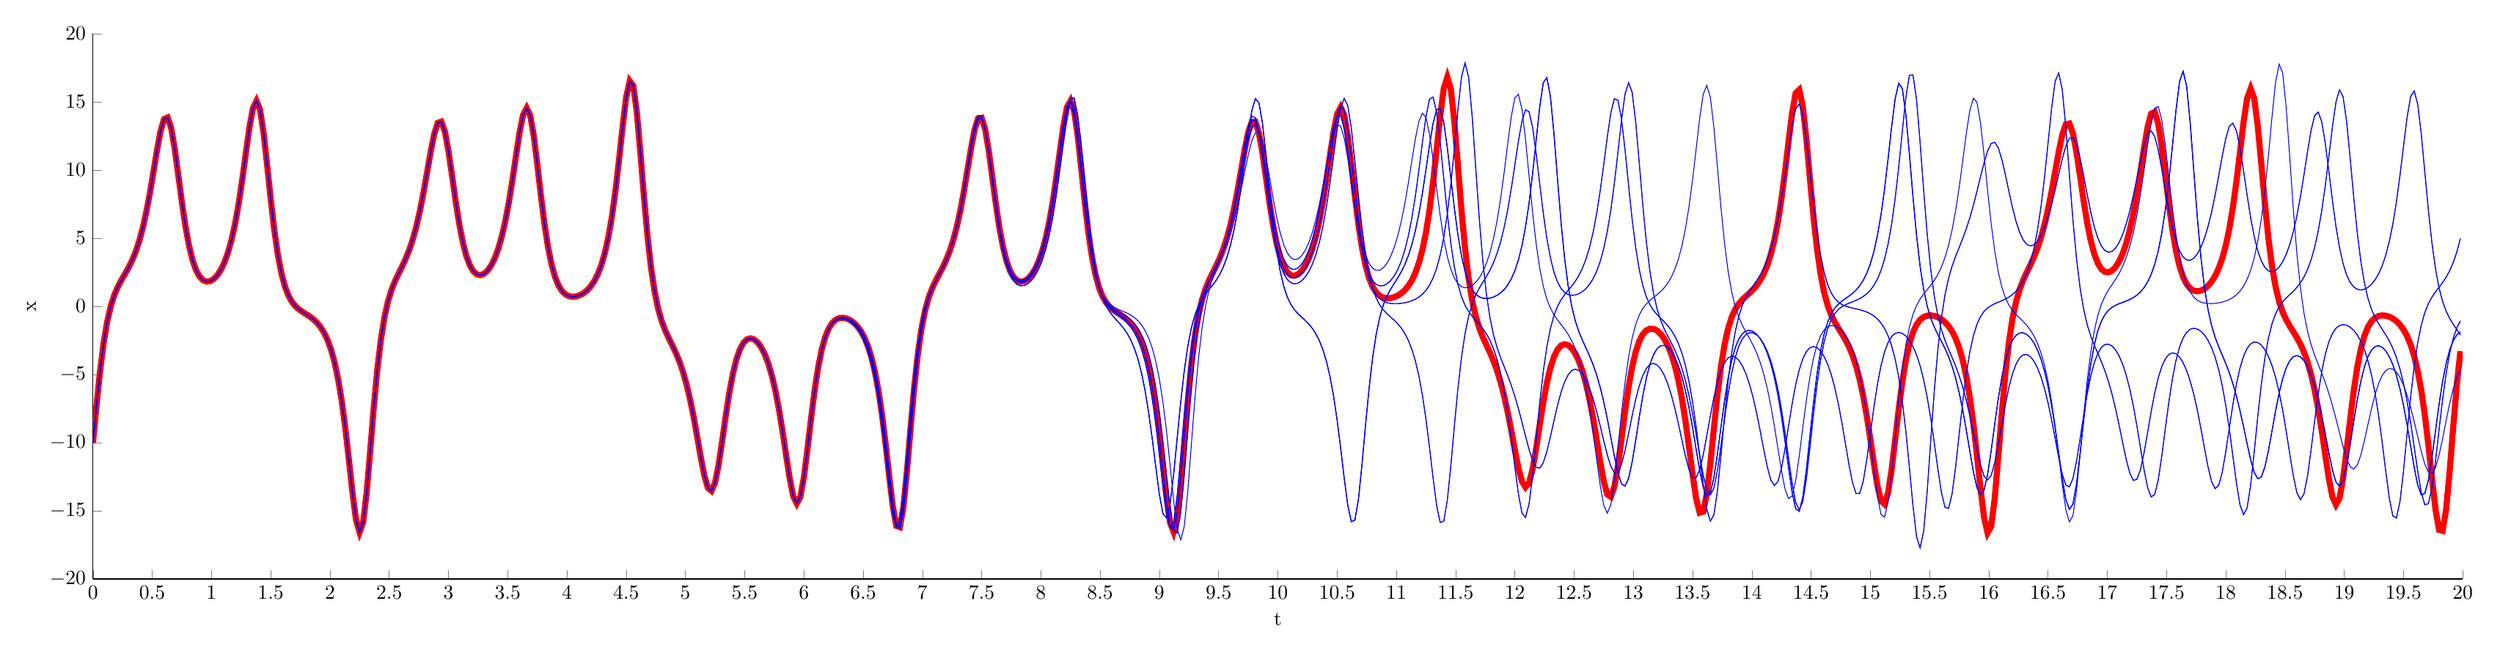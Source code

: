 % This file was created by matlab2tikz.
%
%The latest updates can be retrieved from
%  http://www.mathworks.com/matlabcentral/fileexchange/22022-matlab2tikz-matlab2tikz
%where you can also make suggestions and rate matlab2tikz.
%
\begin{tikzpicture}

\begin{axis}[%
width=16.157in,
height=3.721in,
at={(2.71in,0.502in)},
scale only axis,
xmin=0,
xmax=20,
xlabel={t},
ymin=-20,
ymax=20,
ylabel={x},
axis background/.style={fill=white},
axis x line*=bottom,
axis y line*=left
]
\addplot [color=red,solid,line width=3.0pt,forget plot]
  table[row sep=crcr]{%
0	-10\\
0.03	-7.261\\
0.06	-4.743\\
0.09	-2.688\\
0.12	-1.13\\
0.15	0.003\\
0.18	0.82\\
0.21	1.429\\
0.24	1.92\\
0.27	2.368\\
0.3	2.832\\
0.33	3.36\\
0.36	3.995\\
0.39	4.777\\
0.42	5.741\\
0.45	6.913\\
0.48	8.295\\
0.51	9.843\\
0.54	11.432\\
0.57	12.832\\
0.6	13.732\\
0.63	13.847\\
0.66	13.069\\
0.69	11.548\\
0.72	9.623\\
0.75	7.653\\
0.78	5.892\\
0.81	4.466\\
0.84	3.397\\
0.87	2.651\\
0.9	2.172\\
0.93	1.906\\
0.96	1.807\\
0.99	1.845\\
1.02	2.005\\
1.05	2.281\\
1.08	2.684\\
1.11	3.233\\
1.14	3.956\\
1.17	4.893\\
1.2	6.081\\
1.23	7.551\\
1.26	9.293\\
1.29	11.217\\
1.32	13.092\\
1.35	14.525\\
1.38	15.062\\
1.41	14.42\\
1.44	12.699\\
1.47	10.335\\
1.5	7.846\\
1.53	5.609\\
1.56	3.797\\
1.59	2.431\\
1.62	1.453\\
1.65	0.776\\
1.68	0.314\\
1.71	-0.004\\
1.74	-0.234\\
1.77	-0.416\\
1.8	-0.581\\
1.83	-0.753\\
1.86	-0.953\\
1.89	-1.2\\
1.92	-1.517\\
1.95	-1.932\\
1.98	-2.477\\
2.01	-3.198\\
2.04	-4.147\\
2.07	-5.387\\
2.1	-6.981\\
2.13	-8.96\\
2.16	-11.271\\
2.19	-13.674\\
2.22	-15.665\\
2.25	-16.558\\
2.28	-15.851\\
2.31	-13.636\\
2.34	-10.564\\
2.37	-7.393\\
2.4	-4.62\\
2.43	-2.432\\
2.46	-0.807\\
2.49	0.365\\
2.52	1.215\\
2.55	1.866\\
2.58	2.414\\
2.61	2.938\\
2.64	3.5\\
2.67	4.151\\
2.7	4.934\\
2.73	5.885\\
2.76	7.028\\
2.79	8.36\\
2.82	9.835\\
2.85	11.329\\
2.88	12.628\\
2.91	13.449\\
2.94	13.541\\
2.97	12.811\\
3	11.399\\
3.03	9.607\\
3.06	7.76\\
3.09	6.098\\
3.12	4.744\\
3.15	3.724\\
3.18	3.016\\
3.21	2.57\\
3.24	2.34\\
3.27	2.285\\
3.3	2.381\\
3.33	2.614\\
3.36	2.986\\
3.39	3.51\\
3.42	4.207\\
3.45	5.108\\
3.48	6.244\\
3.51	7.634\\
3.54	9.26\\
3.57	11.03\\
3.6	12.733\\
3.63	14.029\\
3.66	14.53\\
3.69	13.997\\
3.72	12.499\\
3.75	10.397\\
3.78	8.139\\
3.81	6.068\\
3.84	4.364\\
3.87	3.067\\
3.9	2.137\\
3.93	1.506\\
3.96	1.1\\
3.99	0.859\\
4.02	0.735\\
4.05	0.698\\
4.08	0.728\\
4.11	0.815\\
4.14	0.96\\
4.17	1.167\\
4.2	1.452\\
4.23	1.833\\
4.26	2.342\\
4.29	3.017\\
4.32	3.911\\
4.35	5.083\\
4.38	6.599\\
4.41	8.5\\
4.44	10.759\\
4.47	13.185\\
4.5	15.33\\
4.53	16.521\\
4.56	16.171\\
4.59	14.226\\
4.62	11.254\\
4.65	8.037\\
4.68	5.143\\
4.71	2.819\\
4.74	1.077\\
4.77	-0.184\\
4.8	-1.095\\
4.83	-1.782\\
4.86	-2.349\\
4.89	-2.877\\
4.92	-3.432\\
4.95	-4.067\\
4.98	-4.826\\
5.01	-5.747\\
5.04	-6.854\\
5.07	-8.152\\
5.1	-9.6\\
5.13	-11.09\\
5.16	-12.422\\
5.19	-13.325\\
5.22	-13.537\\
5.25	-12.938\\
5.28	-11.629\\
5.31	-9.892\\
5.34	-8.053\\
5.37	-6.366\\
5.4	-4.97\\
5.43	-3.907\\
5.46	-3.159\\
5.49	-2.68\\
5.52	-2.424\\
5.55	-2.35\\
5.58	-2.43\\
5.61	-2.652\\
5.64	-3.014\\
5.67	-3.527\\
5.7	-4.214\\
5.73	-5.102\\
5.76	-6.221\\
5.79	-7.591\\
5.82	-9.194\\
5.85	-10.942\\
5.88	-12.63\\
5.91	-13.929\\
5.94	-14.459\\
5.97	-13.976\\
6	-12.536\\
6.03	-10.482\\
6.06	-8.253\\
6.09	-6.195\\
6.12	-4.491\\
6.15	-3.189\\
6.18	-2.254\\
6.21	-1.619\\
6.24	-1.213\\
6.27	-0.977\\
6.3	-0.863\\
6.33	-0.841\\
6.36	-0.893\\
6.39	-1.011\\
6.42	-1.196\\
6.45	-1.457\\
6.48	-1.811\\
6.51	-2.285\\
6.54	-2.913\\
6.57	-3.743\\
6.6	-4.829\\
6.63	-6.232\\
6.66	-7.999\\
6.69	-10.122\\
6.72	-12.462\\
6.75	-14.656\\
6.78	-16.107\\
6.81	-16.2\\
6.84	-14.72\\
6.87	-12.066\\
6.9	-8.964\\
6.93	-6.04\\
6.96	-3.616\\
6.99	-1.764\\
7.02	-0.414\\
7.05	0.557\\
7.08	1.27\\
7.11	1.832\\
7.14	2.328\\
7.17	2.825\\
7.2	3.379\\
7.23	4.036\\
7.26	4.838\\
7.29	5.822\\
7.32	7.014\\
7.35	8.414\\
7.38	9.973\\
7.41	11.558\\
7.44	12.93\\
7.47	13.777\\
7.5	13.82\\
7.53	12.971\\
7.56	11.402\\
7.59	9.46\\
7.62	7.497\\
7.65	5.76\\
7.68	4.362\\
7.71	3.321\\
7.74	2.598\\
7.77	2.139\\
7.8	1.887\\
7.83	1.8\\
7.86	1.848\\
7.89	2.016\\
7.92	2.302\\
7.95	2.714\\
7.98	3.274\\
8.01	4.011\\
8.04	4.964\\
8.07	6.172\\
8.1	7.662\\
8.13	9.423\\
8.16	11.355\\
8.19	13.215\\
8.22	14.602\\
8.25	15.063\\
8.28	14.337\\
8.31	12.552\\
8.34	10.16\\
8.37	7.676\\
8.4	5.463\\
8.43	3.682\\
8.46	2.345\\
8.49	1.39\\
8.52	0.729\\
8.55	0.279\\
8.58	-0.033\\
8.61	-0.259\\
8.64	-0.44\\
8.67	-0.608\\
8.7	-0.784\\
8.73	-0.991\\
8.76	-1.248\\
8.79	-1.578\\
8.82	-2.01\\
8.85	-2.578\\
8.88	-3.328\\
8.91	-4.315\\
8.94	-5.602\\
8.97	-7.249\\
9	-9.279\\
9.03	-11.618\\
9.06	-13.991\\
9.09	-15.859\\
9.12	-16.538\\
9.15	-15.594\\
9.18	-13.217\\
9.21	-10.099\\
9.24	-6.972\\
9.27	-4.286\\
9.3	-2.188\\
9.33	-0.639\\
9.36	0.476\\
9.39	1.289\\
9.42	1.916\\
9.45	2.453\\
9.48	2.976\\
9.51	3.544\\
9.54	4.206\\
9.57	5.005\\
9.6	5.977\\
9.63	7.143\\
9.66	8.499\\
9.69	9.991\\
9.72	11.486\\
9.75	12.76\\
9.78	13.525\\
9.81	13.536\\
9.84	12.721\\
9.87	11.243\\
9.9	9.418\\
9.93	7.568\\
9.96	5.924\\
9.99	4.596\\
10.02	3.605\\
10.05	2.921\\
10.08	2.496\\
10.11	2.281\\
10.14	2.238\\
10.17	2.342\\
10.2	2.582\\
10.23	2.959\\
10.26	3.487\\
10.29	4.189\\
10.32	5.096\\
10.35	6.24\\
10.38	7.64\\
10.41	9.28\\
10.44	11.066\\
10.47	12.784\\
10.5	14.087\\
10.53	14.583\\
10.56	14.029\\
10.59	12.501\\
10.62	10.37\\
10.65	8.089\\
10.68	6.005\\
10.71	4.294\\
10.74	2.994\\
10.77	2.063\\
10.8	1.429\\
10.83	1.02\\
10.86	0.773\\
10.89	0.64\\
10.92	0.59\\
10.95	0.602\\
10.98	0.665\\
11.01	0.777\\
11.04	0.942\\
11.07	1.17\\
11.1	1.478\\
11.13	1.89\\
11.16	2.44\\
11.19	3.171\\
11.22	4.14\\
11.25	5.413\\
11.28	7.055\\
11.31	9.102\\
11.34	11.492\\
11.37	13.967\\
11.4	15.979\\
11.43	16.8\\
11.46	15.927\\
11.49	13.516\\
11.52	10.288\\
11.55	7.029\\
11.58	4.224\\
11.61	2.034\\
11.64	0.418\\
11.67	-0.747\\
11.7	-1.599\\
11.73	-2.262\\
11.76	-2.835\\
11.79	-3.397\\
11.82	-4.009\\
11.85	-4.72\\
11.88	-5.57\\
11.91	-6.586\\
11.94	-7.779\\
11.97	-9.122\\
12	-10.533\\
12.03	-11.851\\
12.06	-12.844\\
12.09	-13.265\\
12.12	-12.954\\
12.15	-11.936\\
12.18	-10.423\\
12.21	-8.708\\
12.24	-7.055\\
12.27	-5.634\\
12.3	-4.516\\
12.33	-3.706\\
12.36	-3.174\\
12.39	-2.878\\
12.42	-2.781\\
12.45	-2.854\\
12.48	-3.083\\
12.51	-3.465\\
12.54	-4.009\\
12.57	-4.735\\
12.6	-5.664\\
12.63	-6.817\\
12.66	-8.195\\
12.69	-9.755\\
12.72	-11.375\\
12.75	-12.827\\
12.78	-13.794\\
12.81	-13.971\\
12.84	-13.228\\
12.87	-11.707\\
12.9	-9.75\\
12.93	-7.731\\
12.96	-5.919\\
12.99	-4.447\\
13.02	-3.34\\
13.05	-2.563\\
13.08	-2.059\\
13.11	-1.769\\
13.14	-1.646\\
13.17	-1.656\\
13.2	-1.782\\
13.23	-2.017\\
13.26	-2.367\\
13.29	-2.85\\
13.32	-3.492\\
13.35	-4.33\\
13.38	-5.407\\
13.41	-6.763\\
13.44	-8.415\\
13.47	-10.321\\
13.5	-12.322\\
13.53	-14.086\\
13.56	-15.141\\
13.59	-15.063\\
13.62	-13.752\\
13.65	-11.531\\
13.68	-8.948\\
13.71	-6.483\\
13.74	-4.408\\
13.77	-2.802\\
13.8	-1.628\\
13.83	-0.8\\
13.86	-0.226\\
13.89	0.179\\
13.92	0.481\\
13.95	0.73\\
13.98	0.966\\
14.01	1.219\\
14.04	1.518\\
14.07	1.891\\
14.1	2.37\\
14.13	2.99\\
14.16	3.797\\
14.19	4.845\\
14.22	6.186\\
14.25	7.864\\
14.28	9.87\\
14.31	12.08\\
14.34	14.177\\
14.37	15.631\\
14.4	15.876\\
14.43	14.668\\
14.46	12.3\\
14.49	9.413\\
14.52	6.607\\
14.55	4.231\\
14.58	2.387\\
14.61	1.033\\
14.64	0.064\\
14.67	-0.632\\
14.7	-1.159\\
14.73	-1.596\\
14.76	-2.009\\
14.79	-2.45\\
14.82	-2.964\\
14.85	-3.593\\
14.88	-4.378\\
14.91	-5.362\\
14.94	-6.58\\
14.97	-8.048\\
15	-9.734\\
15.03	-11.52\\
15.06	-13.156\\
15.09	-14.275\\
15.12	-14.506\\
15.15	-13.682\\
15.18	-11.968\\
15.21	-9.772\\
15.24	-7.531\\
15.27	-5.546\\
15.3	-3.951\\
15.33	-2.758\\
15.36	-1.916\\
15.39	-1.352\\
15.42	-0.995\\
15.45	-0.788\\
15.48	-0.687\\
15.51	-0.665\\
15.54	-0.705\\
15.57	-0.8\\
15.6	-0.949\\
15.63	-1.162\\
15.66	-1.451\\
15.69	-1.839\\
15.72	-2.357\\
15.75	-3.044\\
15.78	-3.954\\
15.81	-5.149\\
15.84	-6.694\\
15.87	-8.629\\
15.9	-10.922\\
15.93	-13.366\\
15.96	-15.493\\
15.99	-16.61\\
16.02	-16.144\\
16.05	-14.085\\
16.08	-11.043\\
16.11	-7.803\\
16.14	-4.922\\
16.17	-2.624\\
16.2	-0.908\\
16.23	0.331\\
16.26	1.23\\
16.29	1.912\\
16.32	2.481\\
16.35	3.019\\
16.38	3.589\\
16.41	4.245\\
16.44	5.028\\
16.47	5.976\\
16.5	7.108\\
16.53	8.422\\
16.56	9.867\\
16.59	11.318\\
16.62	12.565\\
16.65	13.338\\
16.68	13.401\\
16.71	12.674\\
16.74	11.294\\
16.77	9.553\\
16.8	7.761\\
16.83	6.148\\
16.86	4.832\\
16.89	3.843\\
16.92	3.158\\
16.95	2.732\\
16.98	2.521\\
17.01	2.489\\
17.04	2.611\\
17.07	2.877\\
17.1	3.289\\
17.13	3.863\\
17.16	4.619\\
17.19	5.587\\
17.22	6.79\\
17.25	8.235\\
17.28	9.879\\
17.31	11.592\\
17.34	13.124\\
17.37	14.123\\
17.4	14.254\\
17.43	13.391\\
17.46	11.708\\
17.49	9.597\\
17.52	7.46\\
17.55	5.573\\
17.58	4.06\\
17.61	2.932\\
17.64	2.141\\
17.67	1.621\\
17.7	1.306\\
17.73	1.146\\
17.76	1.102\\
17.79	1.151\\
17.82	1.283\\
17.85	1.497\\
17.88	1.802\\
17.91	2.218\\
17.94	2.772\\
17.97	3.502\\
18	4.457\\
18.03	5.689\\
18.06	7.246\\
18.09	9.145\\
18.12	11.309\\
18.15	13.495\\
18.18	15.241\\
18.21	15.956\\
18.24	15.244\\
18.27	13.213\\
18.3	10.427\\
18.33	7.539\\
18.36	4.992\\
18.39	2.964\\
18.42	1.45\\
18.45	0.361\\
18.48	-0.417\\
18.51	-0.992\\
18.54	-1.452\\
18.57	-1.867\\
18.6	-2.294\\
18.63	-2.778\\
18.66	-3.363\\
18.69	-4.091\\
18.72	-5.002\\
18.75	-6.137\\
18.78	-7.519\\
18.81	-9.139\\
18.84	-10.911\\
18.87	-12.634\\
18.9	-13.974\\
18.93	-14.541\\
18.96	-14.077\\
18.99	-12.63\\
19.02	-10.548\\
19.05	-8.281\\
19.08	-6.186\\
19.11	-4.451\\
19.14	-3.125\\
19.17	-2.172\\
19.2	-1.521\\
19.23	-1.101\\
19.26	-0.848\\
19.29	-0.715\\
19.32	-0.669\\
19.35	-0.69\\
19.38	-0.767\\
19.41	-0.899\\
19.44	-1.09\\
19.47	-1.354\\
19.5	-1.708\\
19.53	-2.181\\
19.56	-2.81\\
19.59	-3.644\\
19.62	-4.742\\
19.65	-6.17\\
19.68	-7.98\\
19.71	-10.17\\
19.74	-12.602\\
19.77	-14.893\\
19.8	-16.403\\
19.83	-16.469\\
19.86	-14.871\\
19.89	-12.054\\
19.92	-8.805\\
19.95	-5.776\\
19.98	-3.288\\
};
\addplot [color=blue,solid,forget plot]
  table[row sep=crcr]{%
0	-10\\
0.03	-7.261\\
0.06	-4.743\\
0.09	-2.688\\
0.12	-1.13\\
0.15	0.003\\
0.18	0.82\\
0.21	1.429\\
0.24	1.92\\
0.27	2.368\\
0.3	2.832\\
0.33	3.36\\
0.36	3.995\\
0.39	4.777\\
0.42	5.741\\
0.45	6.912\\
0.48	8.295\\
0.51	9.843\\
0.54	11.432\\
0.57	12.832\\
0.6	13.732\\
0.63	13.847\\
0.66	13.069\\
0.69	11.549\\
0.72	9.624\\
0.75	7.653\\
0.78	5.892\\
0.81	4.466\\
0.84	3.397\\
0.87	2.651\\
0.9	2.172\\
0.93	1.906\\
0.96	1.807\\
0.99	1.845\\
1.02	2.005\\
1.05	2.281\\
1.08	2.684\\
1.11	3.233\\
1.14	3.956\\
1.17	4.892\\
1.2	6.081\\
1.23	7.551\\
1.26	9.293\\
1.29	11.217\\
1.32	13.091\\
1.35	14.525\\
1.38	15.062\\
1.41	14.421\\
1.44	12.699\\
1.47	10.335\\
1.5	7.846\\
1.53	5.609\\
1.56	3.797\\
1.59	2.431\\
1.62	1.453\\
1.65	0.776\\
1.68	0.314\\
1.71	-0.004\\
1.74	-0.233\\
1.77	-0.415\\
1.8	-0.58\\
1.83	-0.753\\
1.86	-0.952\\
1.89	-1.2\\
1.92	-1.517\\
1.95	-1.931\\
1.98	-2.477\\
2.01	-3.197\\
2.04	-4.145\\
2.07	-5.386\\
2.1	-6.979\\
2.13	-8.958\\
2.16	-11.269\\
2.19	-13.672\\
2.22	-15.664\\
2.25	-16.558\\
2.28	-15.852\\
2.31	-13.638\\
2.34	-10.567\\
2.37	-7.396\\
2.4	-4.622\\
2.43	-2.433\\
2.46	-0.808\\
2.49	0.364\\
2.52	1.215\\
2.55	1.866\\
2.58	2.414\\
2.61	2.938\\
2.64	3.5\\
2.67	4.151\\
2.7	4.934\\
2.73	5.885\\
2.76	7.027\\
2.79	8.36\\
2.82	9.835\\
2.85	11.329\\
2.88	12.627\\
2.91	13.449\\
2.94	13.54\\
2.97	12.811\\
3	11.399\\
3.03	9.607\\
3.06	7.761\\
3.09	6.099\\
3.12	4.744\\
3.15	3.725\\
3.18	3.016\\
3.21	2.571\\
3.24	2.341\\
3.27	2.286\\
3.3	2.382\\
3.33	2.615\\
3.36	2.987\\
3.39	3.511\\
3.42	4.208\\
3.45	5.109\\
3.48	6.245\\
3.51	7.635\\
3.54	9.261\\
3.57	11.031\\
3.6	12.734\\
3.63	14.029\\
3.66	14.53\\
3.69	13.995\\
3.72	12.497\\
3.75	10.395\\
3.78	8.137\\
3.81	6.067\\
3.84	4.364\\
3.87	3.067\\
3.9	2.138\\
3.93	1.506\\
3.96	1.101\\
3.99	0.86\\
4.02	0.737\\
4.05	0.7\\
4.08	0.73\\
4.11	0.818\\
4.14	0.963\\
4.17	1.171\\
4.2	1.456\\
4.23	1.839\\
4.26	2.349\\
4.29	3.027\\
4.32	3.923\\
4.35	5.098\\
4.38	6.617\\
4.41	8.522\\
4.44	10.784\\
4.47	13.208\\
4.5	15.346\\
4.53	16.523\\
4.56	16.155\\
4.59	14.197\\
4.62	11.221\\
4.65	8.005\\
4.68	5.118\\
4.71	2.801\\
4.74	1.065\\
4.77	-0.191\\
4.8	-1.099\\
4.83	-1.784\\
4.86	-2.35\\
4.89	-2.878\\
4.92	-3.433\\
4.95	-4.068\\
4.98	-4.828\\
5.01	-5.75\\
5.04	-6.858\\
5.07	-8.157\\
5.1	-9.607\\
5.13	-11.098\\
5.16	-12.43\\
5.19	-13.332\\
5.22	-13.54\\
5.25	-12.936\\
5.28	-11.623\\
5.31	-9.883\\
5.34	-8.042\\
5.37	-6.356\\
5.4	-4.961\\
5.43	-3.899\\
5.46	-3.151\\
5.49	-2.673\\
5.52	-2.417\\
5.55	-2.343\\
5.58	-2.424\\
5.61	-2.646\\
5.64	-3.007\\
5.67	-3.52\\
5.7	-4.206\\
5.73	-5.093\\
5.76	-6.212\\
5.79	-7.581\\
5.82	-9.184\\
5.85	-10.934\\
5.88	-12.625\\
5.91	-13.929\\
5.94	-14.466\\
5.97	-13.987\\
6	-12.55\\
6.03	-10.495\\
6.06	-8.262\\
6.09	-6.2\\
6.12	-4.493\\
6.15	-3.188\\
6.18	-2.251\\
6.21	-1.614\\
6.24	-1.206\\
6.27	-0.967\\
6.3	-0.852\\
6.33	-0.828\\
6.36	-0.877\\
6.39	-0.992\\
6.42	-1.172\\
6.45	-1.428\\
6.48	-1.775\\
6.51	-2.24\\
6.54	-2.856\\
6.57	-3.67\\
6.6	-4.736\\
6.63	-6.117\\
6.66	-7.861\\
6.69	-9.966\\
6.72	-12.306\\
6.75	-14.535\\
6.78	-16.064\\
6.81	-16.265\\
6.84	-14.881\\
6.87	-12.276\\
6.9	-9.172\\
6.93	-6.213\\
6.96	-3.745\\
6.99	-1.852\\
7.02	-0.468\\
7.05	0.527\\
7.08	1.256\\
7.11	1.828\\
7.14	2.329\\
7.17	2.828\\
7.2	3.381\\
7.23	4.035\\
7.26	4.833\\
7.29	5.81\\
7.32	6.994\\
7.35	8.385\\
7.38	9.934\\
7.41	11.511\\
7.44	12.881\\
7.47	13.736\\
7.5	13.799\\
7.53	12.976\\
7.56	11.432\\
7.59	9.507\\
7.62	7.554\\
7.65	5.819\\
7.68	4.42\\
7.71	3.375\\
7.74	2.649\\
7.77	2.187\\
7.8	1.935\\
7.83	1.849\\
7.86	1.9\\
7.89	2.073\\
7.92	2.366\\
7.95	2.788\\
7.98	3.361\\
8.01	4.114\\
8.04	5.084\\
8.07	6.311\\
8.1	7.819\\
8.13	9.588\\
8.16	11.509\\
8.19	13.327\\
8.22	14.634\\
8.25	14.992\\
8.28	14.172\\
8.31	12.335\\
8.34	9.943\\
8.37	7.496\\
8.4	5.335\\
8.43	3.605\\
8.46	2.313\\
8.49	1.393\\
8.52	0.76\\
8.55	0.332\\
8.58	0.039\\
8.61	-0.17\\
8.64	-0.332\\
8.67	-0.477\\
8.7	-0.626\\
8.73	-0.797\\
8.76	-1.008\\
8.79	-1.278\\
8.82	-1.631\\
8.85	-2.097\\
8.88	-2.715\\
8.91	-3.534\\
8.94	-4.614\\
8.97	-6.023\\
9	-7.819\\
9.03	-10.008\\
9.06	-12.464\\
9.09	-14.824\\
9.12	-16.443\\
9.15	-16.627\\
9.18	-15.104\\
9.21	-12.292\\
9.24	-8.992\\
9.27	-5.889\\
9.3	-3.332\\
9.33	-1.385\\
9.36	0.033\\
9.39	1.055\\
9.42	1.816\\
9.45	2.429\\
9.48	2.984\\
9.51	3.552\\
9.54	4.19\\
9.57	4.943\\
9.6	5.847\\
9.63	6.927\\
9.66	8.183\\
9.69	9.574\\
9.72	10.993\\
9.75	12.254\\
9.78	13.104\\
9.81	13.306\\
9.84	12.748\\
9.87	11.524\\
9.9	9.89\\
9.93	8.146\\
9.96	6.535\\
9.99	5.192\\
10.02	4.164\\
10.05	3.44\\
10.08	2.982\\
10.11	2.748\\
10.14	2.701\\
10.17	2.816\\
10.2	3.083\\
10.23	3.502\\
10.26	4.086\\
10.29	4.856\\
10.32	5.836\\
10.35	7.045\\
10.38	8.48\\
10.41	10.087\\
10.44	11.723\\
10.47	13.133\\
10.5	13.982\\
10.53	13.979\\
10.56	13.042\\
10.59	11.369\\
10.62	9.333\\
10.65	7.304\\
10.68	5.528\\
10.71	4.112\\
10.74	3.063\\
10.77	2.336\\
10.8	1.87\\
10.83	1.606\\
10.86	1.499\\
10.89	1.516\\
10.92	1.64\\
10.95	1.866\\
10.98	2.201\\
11.01	2.662\\
11.04	3.276\\
11.07	4.081\\
11.1	5.119\\
11.13	6.437\\
11.16	8.061\\
11.19	9.968\\
11.22	12.025\\
11.25	13.924\\
11.28	15.19\\
11.31	15.344\\
11.34	14.199\\
11.37	12.026\\
11.4	9.383\\
11.43	6.8\\
11.46	4.594\\
11.49	2.87\\
11.52	1.601\\
11.55	0.7\\
11.58	0.068\\
11.61	-0.385\\
11.64	-0.732\\
11.67	-1.028\\
11.7	-1.318\\
11.73	-1.639\\
11.76	-2.022\\
11.79	-2.501\\
11.82	-3.115\\
11.85	-3.905\\
11.88	-4.919\\
11.91	-6.208\\
11.94	-7.806\\
11.97	-9.701\\
12	-11.78\\
12.03	-13.757\\
12.06	-15.164\\
12.09	-15.492\\
12.12	-14.492\\
12.15	-12.385\\
12.18	-9.725\\
12.21	-7.071\\
12.24	-4.777\\
12.27	-2.971\\
12.3	-1.635\\
12.33	-0.681\\
12.36	-0.009\\
12.39	0.475\\
12.42	0.848\\
12.45	1.169\\
12.48	1.485\\
12.51	1.836\\
12.54	2.256\\
12.57	2.782\\
12.6	3.452\\
12.63	4.31\\
12.66	5.405\\
12.69	6.779\\
12.72	8.452\\
12.75	10.382\\
12.78	12.404\\
12.81	14.178\\
12.84	15.222\\
12.87	15.107\\
12.9	13.743\\
12.93	11.473\\
12.96	8.855\\
12.99	6.373\\
13.02	4.293\\
13.05	2.688\\
13.08	1.517\\
13.11	0.691\\
13.14	0.114\\
13.17	-0.296\\
13.2	-0.608\\
13.23	-0.874\\
13.26	-1.132\\
13.29	-1.416\\
13.32	-1.756\\
13.35	-2.183\\
13.38	-2.73\\
13.41	-3.438\\
13.44	-4.356\\
13.47	-5.535\\
13.5	-7.025\\
13.53	-8.843\\
13.56	-10.932\\
13.59	-13.082\\
13.62	-14.877\\
13.65	-15.758\\
13.68	-15.296\\
13.71	-13.51\\
13.74	-10.885\\
13.77	-8.057\\
13.8	-5.498\\
13.83	-3.424\\
13.86	-1.86\\
13.89	-0.73\\
13.92	0.073\\
13.95	0.654\\
13.98	1.102\\
14.01	1.487\\
14.04	1.865\\
14.07	2.281\\
14.1	2.776\\
14.13	3.39\\
14.16	4.166\\
14.19	5.145\\
14.22	6.368\\
14.25	7.859\\
14.28	9.597\\
14.31	11.472\\
14.34	13.234\\
14.37	14.491\\
14.4	14.828\\
14.43	14.031\\
14.46	12.255\\
14.49	9.939\\
14.52	7.561\\
14.55	5.452\\
14.58	3.759\\
14.61	2.493\\
14.64	1.593\\
14.67	0.978\\
14.7	0.57\\
14.73	0.305\\
14.76	0.132\\
14.79	0.017\\
14.82	-0.064\\
14.85	-0.128\\
14.88	-0.188\\
14.91	-0.251\\
14.94	-0.327\\
14.97	-0.422\\
15	-0.546\\
15.03	-0.71\\
15.06	-0.931\\
15.09	-1.227\\
15.12	-1.627\\
15.15	-2.168\\
15.18	-2.902\\
15.21	-3.891\\
15.24	-5.217\\
15.27	-6.964\\
15.3	-9.186\\
15.33	-11.836\\
15.36	-14.623\\
15.39	-16.885\\
15.42	-17.714\\
15.45	-16.518\\
15.48	-13.575\\
15.51	-9.829\\
15.54	-6.195\\
15.57	-3.168\\
15.6	-0.859\\
15.63	0.822\\
15.66	2.034\\
15.69	2.936\\
15.72	3.662\\
15.75	4.315\\
15.78	4.973\\
15.81	5.689\\
15.84	6.499\\
15.87	7.417\\
15.9	8.433\\
15.93	9.501\\
15.96	10.532\\
15.99	11.394\\
16.02	11.935\\
16.05	12.027\\
16.08	11.62\\
16.11	10.776\\
16.14	9.645\\
16.17	8.41\\
16.2	7.232\\
16.23	6.22\\
16.26	5.429\\
16.29	4.874\\
16.32	4.546\\
16.35	4.427\\
16.38	4.499\\
16.41	4.75\\
16.44	5.174\\
16.47	5.771\\
16.5	6.538\\
16.53	7.469\\
16.56	8.539\\
16.59	9.687\\
16.62	10.808\\
16.65	11.745\\
16.68	12.317\\
16.71	12.374\\
16.74	11.865\\
16.77	10.873\\
16.8	9.582\\
16.83	8.205\\
16.86	6.92\\
16.89	5.836\\
16.92	5.003\\
16.95	4.426\\
16.98	4.086\\
17.01	3.96\\
17.04	4.025\\
17.07	4.269\\
17.1	4.685\\
17.13	5.276\\
17.16	6.047\\
17.19	7.001\\
17.22	8.125\\
17.25	9.374\\
17.28	10.652\\
17.31	11.798\\
17.34	12.602\\
17.37	12.86\\
17.4	12.464\\
17.43	11.466\\
17.46	10.063\\
17.49	8.51\\
17.52	7.029\\
17.55	5.763\\
17.58	4.773\\
17.61	4.065\\
17.64	3.617\\
17.67	3.396\\
17.7	3.371\\
17.73	3.522\\
17.76	3.84\\
17.79	4.326\\
17.82	4.99\\
17.85	5.845\\
17.88	6.903\\
17.91	8.156\\
17.94	9.562\\
17.97	11.01\\
18	12.309\\
18.03	13.198\\
18.06	13.424\\
18.09	12.867\\
18.12	11.617\\
18.15	9.941\\
18.18	8.15\\
18.21	6.496\\
18.24	5.12\\
18.27	4.066\\
18.3	3.322\\
18.33	2.848\\
18.36	2.598\\
18.39	2.533\\
18.42	2.629\\
18.45	2.87\\
18.48	3.259\\
18.51	3.807\\
18.54	4.534\\
18.57	5.467\\
18.6	6.632\\
18.63	8.037\\
18.66	9.647\\
18.69	11.347\\
18.72	12.905\\
18.75	13.983\\
18.78	14.242\\
18.81	13.519\\
18.84	11.948\\
18.87	9.894\\
18.9	7.762\\
18.93	5.848\\
18.96	4.294\\
18.99	3.123\\
19.02	2.296\\
19.05	1.748\\
19.08	1.416\\
19.11	1.245\\
19.14	1.197\\
19.17	1.249\\
19.2	1.389\\
19.23	1.616\\
19.26	1.941\\
19.29	2.383\\
19.32	2.97\\
19.35	3.742\\
19.38	4.747\\
19.41	6.037\\
19.44	7.652\\
19.47	9.591\\
19.5	11.748\\
19.53	13.841\\
19.56	15.377\\
19.59	15.796\\
19.62	14.805\\
19.65	12.617\\
19.68	9.826\\
19.71	7.039\\
19.74	4.634\\
19.77	2.745\\
19.8	1.348\\
19.83	0.347\\
19.86	-0.366\\
19.89	-0.894\\
19.92	-1.318\\
19.95	-1.703\\
19.98	-2.102\\
};
\addplot [color=blue,solid,forget plot]
  table[row sep=crcr]{%
0	-10\\
0.03	-7.261\\
0.06	-4.743\\
0.09	-2.688\\
0.12	-1.13\\
0.15	0.003\\
0.18	0.82\\
0.21	1.429\\
0.24	1.92\\
0.27	2.368\\
0.3	2.832\\
0.33	3.36\\
0.36	3.995\\
0.39	4.777\\
0.42	5.741\\
0.45	6.912\\
0.48	8.295\\
0.51	9.843\\
0.54	11.432\\
0.57	12.832\\
0.6	13.732\\
0.63	13.847\\
0.66	13.069\\
0.69	11.549\\
0.72	9.624\\
0.75	7.653\\
0.78	5.892\\
0.81	4.466\\
0.84	3.397\\
0.87	2.651\\
0.9	2.172\\
0.93	1.906\\
0.96	1.807\\
0.99	1.845\\
1.02	2.005\\
1.05	2.281\\
1.08	2.684\\
1.11	3.233\\
1.14	3.956\\
1.17	4.892\\
1.2	6.081\\
1.23	7.551\\
1.26	9.293\\
1.29	11.217\\
1.32	13.091\\
1.35	14.525\\
1.38	15.062\\
1.41	14.421\\
1.44	12.699\\
1.47	10.335\\
1.5	7.846\\
1.53	5.609\\
1.56	3.797\\
1.59	2.431\\
1.62	1.453\\
1.65	0.776\\
1.68	0.314\\
1.71	-0.004\\
1.74	-0.233\\
1.77	-0.415\\
1.8	-0.58\\
1.83	-0.753\\
1.86	-0.952\\
1.89	-1.2\\
1.92	-1.517\\
1.95	-1.931\\
1.98	-2.477\\
2.01	-3.197\\
2.04	-4.145\\
2.07	-5.386\\
2.1	-6.979\\
2.13	-8.958\\
2.16	-11.269\\
2.19	-13.672\\
2.22	-15.664\\
2.25	-16.558\\
2.28	-15.852\\
2.31	-13.638\\
2.34	-10.567\\
2.37	-7.396\\
2.4	-4.622\\
2.43	-2.433\\
2.46	-0.808\\
2.49	0.364\\
2.52	1.215\\
2.55	1.866\\
2.58	2.414\\
2.61	2.938\\
2.64	3.5\\
2.67	4.151\\
2.7	4.934\\
2.73	5.885\\
2.76	7.027\\
2.79	8.36\\
2.82	9.835\\
2.85	11.329\\
2.88	12.627\\
2.91	13.449\\
2.94	13.54\\
2.97	12.811\\
3	11.399\\
3.03	9.607\\
3.06	7.761\\
3.09	6.099\\
3.12	4.744\\
3.15	3.725\\
3.18	3.016\\
3.21	2.571\\
3.24	2.341\\
3.27	2.286\\
3.3	2.382\\
3.33	2.615\\
3.36	2.987\\
3.39	3.511\\
3.42	4.208\\
3.45	5.109\\
3.48	6.245\\
3.51	7.635\\
3.54	9.261\\
3.57	11.031\\
3.6	12.734\\
3.63	14.029\\
3.66	14.53\\
3.69	13.995\\
3.72	12.497\\
3.75	10.395\\
3.78	8.137\\
3.81	6.067\\
3.84	4.364\\
3.87	3.067\\
3.9	2.138\\
3.93	1.506\\
3.96	1.101\\
3.99	0.86\\
4.02	0.737\\
4.05	0.7\\
4.08	0.73\\
4.11	0.818\\
4.14	0.963\\
4.17	1.171\\
4.2	1.456\\
4.23	1.839\\
4.26	2.349\\
4.29	3.027\\
4.32	3.923\\
4.35	5.098\\
4.38	6.617\\
4.41	8.522\\
4.44	10.784\\
4.47	13.208\\
4.5	15.346\\
4.53	16.523\\
4.56	16.155\\
4.59	14.197\\
4.62	11.221\\
4.65	8.005\\
4.68	5.118\\
4.71	2.801\\
4.74	1.065\\
4.77	-0.191\\
4.8	-1.099\\
4.83	-1.784\\
4.86	-2.35\\
4.89	-2.878\\
4.92	-3.433\\
4.95	-4.068\\
4.98	-4.828\\
5.01	-5.75\\
5.04	-6.858\\
5.07	-8.157\\
5.1	-9.607\\
5.13	-11.098\\
5.16	-12.43\\
5.19	-13.332\\
5.22	-13.54\\
5.25	-12.936\\
5.28	-11.623\\
5.31	-9.883\\
5.34	-8.042\\
5.37	-6.356\\
5.4	-4.961\\
5.43	-3.899\\
5.46	-3.151\\
5.49	-2.673\\
5.52	-2.417\\
5.55	-2.343\\
5.58	-2.424\\
5.61	-2.646\\
5.64	-3.007\\
5.67	-3.52\\
5.7	-4.206\\
5.73	-5.093\\
5.76	-6.212\\
5.79	-7.581\\
5.82	-9.184\\
5.85	-10.934\\
5.88	-12.625\\
5.91	-13.929\\
5.94	-14.466\\
5.97	-13.987\\
6	-12.55\\
6.03	-10.495\\
6.06	-8.262\\
6.09	-6.2\\
6.12	-4.493\\
6.15	-3.188\\
6.18	-2.251\\
6.21	-1.614\\
6.24	-1.206\\
6.27	-0.967\\
6.3	-0.852\\
6.33	-0.828\\
6.36	-0.877\\
6.39	-0.992\\
6.42	-1.172\\
6.45	-1.428\\
6.48	-1.775\\
6.51	-2.24\\
6.54	-2.856\\
6.57	-3.67\\
6.6	-4.736\\
6.63	-6.117\\
6.66	-7.861\\
6.69	-9.966\\
6.72	-12.306\\
6.75	-14.535\\
6.78	-16.064\\
6.81	-16.265\\
6.84	-14.881\\
6.87	-12.276\\
6.9	-9.172\\
6.93	-6.213\\
6.96	-3.745\\
6.99	-1.852\\
7.02	-0.468\\
7.05	0.527\\
7.08	1.256\\
7.11	1.828\\
7.14	2.329\\
7.17	2.828\\
7.2	3.381\\
7.23	4.035\\
7.26	4.833\\
7.29	5.81\\
7.32	6.994\\
7.35	8.385\\
7.38	9.934\\
7.41	11.511\\
7.44	12.881\\
7.47	13.736\\
7.5	13.799\\
7.53	12.976\\
7.56	11.432\\
7.59	9.507\\
7.62	7.554\\
7.65	5.819\\
7.68	4.42\\
7.71	3.375\\
7.74	2.649\\
7.77	2.187\\
7.8	1.935\\
7.83	1.849\\
7.86	1.9\\
7.89	2.073\\
7.92	2.366\\
7.95	2.788\\
7.98	3.361\\
8.01	4.114\\
8.04	5.084\\
8.07	6.311\\
8.1	7.819\\
8.13	9.588\\
8.16	11.509\\
8.19	13.327\\
8.22	14.634\\
8.25	14.992\\
8.28	14.172\\
8.31	12.335\\
8.34	9.943\\
8.37	7.496\\
8.4	5.335\\
8.43	3.605\\
8.46	2.313\\
8.49	1.393\\
8.52	0.76\\
8.55	0.332\\
8.58	0.039\\
8.61	-0.17\\
8.64	-0.332\\
8.67	-0.477\\
8.7	-0.626\\
8.73	-0.797\\
8.76	-1.008\\
8.79	-1.278\\
8.82	-1.631\\
8.85	-2.097\\
8.88	-2.715\\
8.91	-3.534\\
8.94	-4.614\\
8.97	-6.023\\
9	-7.819\\
9.03	-10.008\\
9.06	-12.464\\
9.09	-14.824\\
9.12	-16.443\\
9.15	-16.627\\
9.18	-15.104\\
9.21	-12.292\\
9.24	-8.992\\
9.27	-5.889\\
9.3	-3.332\\
9.33	-1.385\\
9.36	0.033\\
9.39	1.055\\
9.42	1.816\\
9.45	2.429\\
9.48	2.984\\
9.51	3.552\\
9.54	4.19\\
9.57	4.943\\
9.6	5.847\\
9.63	6.927\\
9.66	8.183\\
9.69	9.574\\
9.72	10.993\\
9.75	12.254\\
9.78	13.104\\
9.81	13.306\\
9.84	12.748\\
9.87	11.524\\
9.9	9.89\\
9.93	8.146\\
9.96	6.535\\
9.99	5.192\\
10.02	4.164\\
10.05	3.44\\
10.08	2.982\\
10.11	2.748\\
10.14	2.701\\
10.17	2.816\\
10.2	3.083\\
10.23	3.502\\
10.26	4.086\\
10.29	4.856\\
10.32	5.836\\
10.35	7.045\\
10.38	8.48\\
10.41	10.087\\
10.44	11.723\\
10.47	13.133\\
10.5	13.982\\
10.53	13.979\\
10.56	13.042\\
10.59	11.369\\
10.62	9.333\\
10.65	7.304\\
10.68	5.528\\
10.71	4.112\\
10.74	3.063\\
10.77	2.336\\
10.8	1.87\\
10.83	1.606\\
10.86	1.499\\
10.89	1.516\\
10.92	1.64\\
10.95	1.866\\
10.98	2.201\\
11.01	2.662\\
11.04	3.276\\
11.07	4.081\\
11.1	5.119\\
11.13	6.437\\
11.16	8.061\\
11.19	9.968\\
11.22	12.025\\
11.25	13.924\\
11.28	15.19\\
11.31	15.344\\
11.34	14.199\\
11.37	12.026\\
11.4	9.383\\
11.43	6.8\\
11.46	4.594\\
11.49	2.87\\
11.52	1.601\\
11.55	0.7\\
11.58	0.068\\
11.61	-0.385\\
11.64	-0.732\\
11.67	-1.028\\
11.7	-1.318\\
11.73	-1.639\\
11.76	-2.022\\
11.79	-2.501\\
11.82	-3.115\\
11.85	-3.905\\
11.88	-4.919\\
11.91	-6.208\\
11.94	-7.806\\
11.97	-9.701\\
12	-11.78\\
12.03	-13.757\\
12.06	-15.164\\
12.09	-15.492\\
12.12	-14.492\\
12.15	-12.385\\
12.18	-9.725\\
12.21	-7.071\\
12.24	-4.777\\
12.27	-2.971\\
12.3	-1.635\\
12.33	-0.681\\
12.36	-0.009\\
12.39	0.475\\
12.42	0.848\\
12.45	1.169\\
12.48	1.485\\
12.51	1.836\\
12.54	2.256\\
12.57	2.782\\
12.6	3.452\\
12.63	4.31\\
12.66	5.405\\
12.69	6.779\\
12.72	8.452\\
12.75	10.382\\
12.78	12.404\\
12.81	14.178\\
12.84	15.222\\
12.87	15.107\\
12.9	13.743\\
12.93	11.473\\
12.96	8.855\\
12.99	6.373\\
13.02	4.293\\
13.05	2.688\\
13.08	1.517\\
13.11	0.691\\
13.14	0.114\\
13.17	-0.296\\
13.2	-0.608\\
13.23	-0.874\\
13.26	-1.132\\
13.29	-1.416\\
13.32	-1.756\\
13.35	-2.183\\
13.38	-2.73\\
13.41	-3.438\\
13.44	-4.356\\
13.47	-5.535\\
13.5	-7.025\\
13.53	-8.843\\
13.56	-10.932\\
13.59	-13.082\\
13.62	-14.877\\
13.65	-15.758\\
13.68	-15.296\\
13.71	-13.51\\
13.74	-10.885\\
13.77	-8.057\\
13.8	-5.498\\
13.83	-3.424\\
13.86	-1.86\\
13.89	-0.73\\
13.92	0.073\\
13.95	0.654\\
13.98	1.102\\
14.01	1.487\\
14.04	1.865\\
14.07	2.281\\
14.1	2.776\\
14.13	3.39\\
14.16	4.166\\
14.19	5.145\\
14.22	6.368\\
14.25	7.859\\
14.28	9.597\\
14.31	11.472\\
14.34	13.234\\
14.37	14.491\\
14.4	14.828\\
14.43	14.031\\
14.46	12.255\\
14.49	9.939\\
14.52	7.561\\
14.55	5.452\\
14.58	3.759\\
14.61	2.493\\
14.64	1.593\\
14.67	0.978\\
14.7	0.57\\
14.73	0.305\\
14.76	0.132\\
14.79	0.017\\
14.82	-0.064\\
14.85	-0.128\\
14.88	-0.188\\
14.91	-0.251\\
14.94	-0.327\\
14.97	-0.422\\
15	-0.546\\
15.03	-0.71\\
15.06	-0.931\\
15.09	-1.227\\
15.12	-1.627\\
15.15	-2.168\\
15.18	-2.902\\
15.21	-3.891\\
15.24	-5.217\\
15.27	-6.964\\
15.3	-9.186\\
15.33	-11.836\\
15.36	-14.623\\
15.39	-16.885\\
15.42	-17.714\\
15.45	-16.518\\
15.48	-13.575\\
15.51	-9.829\\
15.54	-6.195\\
15.57	-3.168\\
15.6	-0.859\\
15.63	0.822\\
15.66	2.034\\
15.69	2.936\\
15.72	3.662\\
15.75	4.315\\
15.78	4.973\\
15.81	5.689\\
15.84	6.499\\
15.87	7.417\\
15.9	8.433\\
15.93	9.501\\
15.96	10.532\\
15.99	11.394\\
16.02	11.935\\
16.05	12.027\\
16.08	11.62\\
16.11	10.776\\
16.14	9.645\\
16.17	8.41\\
16.2	7.232\\
16.23	6.22\\
16.26	5.429\\
16.29	4.874\\
16.32	4.546\\
16.35	4.427\\
16.38	4.499\\
16.41	4.75\\
16.44	5.174\\
16.47	5.771\\
16.5	6.538\\
16.53	7.469\\
16.56	8.539\\
16.59	9.687\\
16.62	10.808\\
16.65	11.745\\
16.68	12.317\\
16.71	12.374\\
16.74	11.865\\
16.77	10.873\\
16.8	9.582\\
16.83	8.205\\
16.86	6.92\\
16.89	5.836\\
16.92	5.003\\
16.95	4.426\\
16.98	4.086\\
17.01	3.96\\
17.04	4.025\\
17.07	4.269\\
17.1	4.685\\
17.13	5.276\\
17.16	6.047\\
17.19	7.001\\
17.22	8.125\\
17.25	9.374\\
17.28	10.652\\
17.31	11.798\\
17.34	12.602\\
17.37	12.86\\
17.4	12.464\\
17.43	11.466\\
17.46	10.063\\
17.49	8.51\\
17.52	7.029\\
17.55	5.763\\
17.58	4.773\\
17.61	4.065\\
17.64	3.617\\
17.67	3.396\\
17.7	3.371\\
17.73	3.522\\
17.76	3.84\\
17.79	4.326\\
17.82	4.99\\
17.85	5.845\\
17.88	6.903\\
17.91	8.156\\
17.94	9.562\\
17.97	11.01\\
18	12.309\\
18.03	13.198\\
18.06	13.424\\
18.09	12.867\\
18.12	11.617\\
18.15	9.941\\
18.18	8.15\\
18.21	6.496\\
18.24	5.12\\
18.27	4.066\\
18.3	3.322\\
18.33	2.848\\
18.36	2.598\\
18.39	2.533\\
18.42	2.629\\
18.45	2.87\\
18.48	3.259\\
18.51	3.807\\
18.54	4.534\\
18.57	5.467\\
18.6	6.632\\
18.63	8.037\\
18.66	9.647\\
18.69	11.347\\
18.72	12.905\\
18.75	13.983\\
18.78	14.242\\
18.81	13.519\\
18.84	11.948\\
18.87	9.894\\
18.9	7.762\\
18.93	5.848\\
18.96	4.294\\
18.99	3.123\\
19.02	2.296\\
19.05	1.748\\
19.08	1.416\\
19.11	1.245\\
19.14	1.197\\
19.17	1.249\\
19.2	1.389\\
19.23	1.616\\
19.26	1.941\\
19.29	2.383\\
19.32	2.97\\
19.35	3.742\\
19.38	4.747\\
19.41	6.037\\
19.44	7.652\\
19.47	9.591\\
19.5	11.748\\
19.53	13.841\\
19.56	15.377\\
19.59	15.796\\
19.62	14.805\\
19.65	12.617\\
19.68	9.826\\
19.71	7.039\\
19.74	4.634\\
19.77	2.745\\
19.8	1.348\\
19.83	0.347\\
19.86	-0.366\\
19.89	-0.894\\
19.92	-1.318\\
19.95	-1.703\\
19.98	-2.102\\
};
\addplot [color=blue,solid,forget plot]
  table[row sep=crcr]{%
0	-10\\
0.03	-7.261\\
0.06	-4.743\\
0.09	-2.688\\
0.12	-1.13\\
0.15	0.003\\
0.18	0.82\\
0.21	1.429\\
0.24	1.92\\
0.27	2.368\\
0.3	2.832\\
0.33	3.36\\
0.36	3.995\\
0.39	4.777\\
0.42	5.741\\
0.45	6.912\\
0.48	8.295\\
0.51	9.843\\
0.54	11.432\\
0.57	12.832\\
0.6	13.732\\
0.63	13.847\\
0.66	13.069\\
0.69	11.548\\
0.72	9.624\\
0.75	7.653\\
0.78	5.892\\
0.81	4.466\\
0.84	3.397\\
0.87	2.651\\
0.9	2.172\\
0.93	1.905\\
0.96	1.807\\
0.99	1.845\\
1.02	2.005\\
1.05	2.281\\
1.08	2.684\\
1.11	3.232\\
1.14	3.956\\
1.17	4.892\\
1.2	6.08\\
1.23	7.55\\
1.26	9.293\\
1.29	11.216\\
1.32	13.091\\
1.35	14.525\\
1.38	15.062\\
1.41	14.421\\
1.44	12.699\\
1.47	10.335\\
1.5	7.847\\
1.53	5.61\\
1.56	3.797\\
1.59	2.432\\
1.62	1.453\\
1.65	0.776\\
1.68	0.314\\
1.71	-0.004\\
1.74	-0.234\\
1.77	-0.415\\
1.8	-0.581\\
1.83	-0.753\\
1.86	-0.953\\
1.89	-1.2\\
1.92	-1.518\\
1.95	-1.932\\
1.98	-2.478\\
2.01	-3.198\\
2.04	-4.147\\
2.07	-5.388\\
2.1	-6.981\\
2.13	-8.961\\
2.16	-11.272\\
2.19	-13.674\\
2.22	-15.665\\
2.25	-16.558\\
2.28	-15.85\\
2.31	-13.634\\
2.34	-10.563\\
2.37	-7.392\\
2.4	-4.619\\
2.43	-2.431\\
2.46	-0.807\\
2.49	0.365\\
2.52	1.216\\
2.55	1.866\\
2.58	2.414\\
2.61	2.938\\
2.64	3.5\\
2.67	4.151\\
2.7	4.934\\
2.73	5.885\\
2.76	7.028\\
2.79	8.36\\
2.82	9.835\\
2.85	11.329\\
2.88	12.628\\
2.91	13.449\\
2.94	13.541\\
2.97	12.811\\
3	11.399\\
3.03	9.606\\
3.06	7.76\\
3.09	6.098\\
3.12	4.743\\
3.15	3.724\\
3.18	3.016\\
3.21	2.57\\
3.24	2.34\\
3.27	2.285\\
3.3	2.381\\
3.33	2.614\\
3.36	2.986\\
3.39	3.51\\
3.42	4.207\\
3.45	5.108\\
3.48	6.244\\
3.51	7.633\\
3.54	9.259\\
3.57	11.03\\
3.6	12.733\\
3.63	14.029\\
3.66	14.531\\
3.69	13.997\\
3.72	12.499\\
3.75	10.398\\
3.78	8.139\\
3.81	6.068\\
3.84	4.364\\
3.87	3.067\\
3.9	2.137\\
3.93	1.505\\
3.96	1.1\\
3.99	0.858\\
4.02	0.735\\
4.05	0.698\\
4.08	0.727\\
4.11	0.815\\
4.14	0.959\\
4.17	1.166\\
4.2	1.45\\
4.23	1.831\\
4.26	2.339\\
4.29	3.014\\
4.32	3.907\\
4.35	5.078\\
4.38	6.592\\
4.41	8.492\\
4.44	10.75\\
4.47	13.176\\
4.5	15.324\\
4.53	16.52\\
4.56	16.176\\
4.59	14.236\\
4.62	11.266\\
4.65	8.048\\
4.68	5.152\\
4.71	2.826\\
4.74	1.081\\
4.77	-0.181\\
4.8	-1.094\\
4.83	-1.781\\
4.86	-2.348\\
4.89	-2.877\\
4.92	-3.432\\
4.95	-4.066\\
4.98	-4.825\\
5.01	-5.745\\
5.04	-6.852\\
5.07	-8.149\\
5.1	-9.597\\
5.13	-11.086\\
5.16	-12.419\\
5.19	-13.322\\
5.22	-13.536\\
5.25	-12.939\\
5.28	-11.631\\
5.31	-9.895\\
5.34	-8.057\\
5.37	-6.37\\
5.4	-4.974\\
5.43	-3.91\\
5.46	-3.161\\
5.49	-2.682\\
5.52	-2.426\\
5.55	-2.352\\
5.58	-2.432\\
5.61	-2.654\\
5.64	-3.016\\
5.67	-3.529\\
5.7	-4.216\\
5.73	-5.104\\
5.76	-6.224\\
5.79	-7.594\\
5.82	-9.196\\
5.85	-10.944\\
5.88	-12.631\\
5.91	-13.929\\
5.94	-14.457\\
5.97	-13.973\\
6	-12.532\\
6.03	-10.479\\
6.06	-8.25\\
6.09	-6.193\\
6.12	-4.491\\
6.15	-3.19\\
6.18	-2.255\\
6.21	-1.621\\
6.24	-1.216\\
6.27	-0.98\\
6.3	-0.866\\
6.33	-0.845\\
6.36	-0.898\\
6.39	-1.017\\
6.42	-1.203\\
6.45	-1.466\\
6.48	-1.823\\
6.51	-2.299\\
6.54	-2.931\\
6.57	-3.765\\
6.6	-4.857\\
6.63	-6.268\\
6.66	-8.042\\
6.69	-10.17\\
6.72	-12.509\\
6.75	-14.693\\
6.78	-16.119\\
6.81	-16.178\\
6.84	-14.67\\
6.87	-12.001\\
6.9	-8.901\\
6.93	-5.987\\
6.96	-3.578\\
6.99	-1.739\\
7.02	-0.398\\
7.05	0.565\\
7.08	1.273\\
7.11	1.832\\
7.14	2.327\\
7.17	2.824\\
7.2	3.377\\
7.23	4.035\\
7.26	4.838\\
7.29	5.824\\
7.32	7.018\\
7.35	8.422\\
7.38	9.984\\
7.41	11.571\\
7.44	12.945\\
7.47	13.789\\
7.5	13.827\\
7.53	12.971\\
7.56	11.395\\
7.59	9.447\\
7.62	7.481\\
7.65	5.742\\
7.68	4.345\\
7.71	3.305\\
7.74	2.583\\
7.77	2.123\\
7.8	1.872\\
7.83	1.784\\
7.86	1.831\\
7.89	1.997\\
7.92	2.28\\
7.95	2.689\\
7.98	3.245\\
8.01	3.976\\
8.04	4.923\\
8.07	6.124\\
8.1	7.608\\
8.13	9.365\\
8.16	11.3\\
8.19	13.174\\
8.22	14.588\\
8.25	15.085\\
8.28	14.392\\
8.31	12.626\\
8.34	10.236\\
8.37	7.741\\
8.4	5.51\\
8.43	3.71\\
8.46	2.358\\
8.49	1.39\\
8.52	0.72\\
8.55	0.262\\
8.58	-0.055\\
8.61	-0.288\\
8.64	-0.476\\
8.67	-0.65\\
8.7	-0.836\\
8.73	-1.054\\
8.76	-1.326\\
8.79	-1.675\\
8.82	-2.132\\
8.85	-2.732\\
8.88	-3.524\\
8.91	-4.562\\
8.94	-5.911\\
8.97	-7.625\\
9	-9.712\\
9.03	-12.067\\
9.06	-14.37\\
9.09	-16.041\\
9.12	-16.421\\
9.15	-15.182\\
9.18	-12.632\\
9.21	-9.496\\
9.24	-6.457\\
9.27	-3.898\\
9.3	-1.924\\
9.33	-0.477\\
9.36	0.564\\
9.39	1.326\\
9.42	1.922\\
9.45	2.442\\
9.48	2.958\\
9.51	3.525\\
9.54	4.193\\
9.57	5.004\\
9.6	5.993\\
9.63	7.182\\
9.66	8.565\\
9.69	10.087\\
9.72	11.607\\
9.75	12.892\\
9.78	13.641\\
9.81	13.606\\
9.84	12.727\\
9.87	11.184\\
9.9	9.306\\
9.93	7.425\\
9.96	5.768\\
9.99	4.438\\
10.02	3.451\\
10.05	2.772\\
10.08	2.35\\
10.11	2.135\\
10.14	2.087\\
10.17	2.181\\
10.2	2.404\\
10.23	2.759\\
10.26	3.259\\
10.29	3.925\\
10.32	4.792\\
10.35	5.893\\
10.38	7.255\\
10.41	8.877\\
10.44	10.687\\
10.47	12.5\\
10.5	13.984\\
10.53	14.721\\
10.56	14.398\\
10.59	13.014\\
10.62	10.904\\
10.65	8.547\\
10.68	6.338\\
10.71	4.494\\
10.74	3.075\\
10.77	2.047\\
10.8	1.336\\
10.83	0.864\\
10.86	0.562\\
10.89	0.376\\
10.92	0.268\\
10.95	0.211\\
10.98	0.189\\
11.01	0.192\\
11.04	0.215\\
11.07	0.256\\
11.1	0.317\\
11.13	0.401\\
11.16	0.517\\
11.19	0.673\\
11.22	0.883\\
11.25	1.168\\
11.28	1.554\\
11.31	2.078\\
11.34	2.79\\
11.37	3.754\\
11.4	5.049\\
11.43	6.764\\
11.46	8.962\\
11.49	11.61\\
11.52	14.446\\
11.55	16.83\\
11.58	17.835\\
11.61	16.794\\
11.64	13.913\\
11.67	10.132\\
11.7	6.412\\
11.73	3.29\\
11.76	0.9\\
11.79	-0.842\\
11.82	-2.096\\
11.85	-3.026\\
11.88	-3.769\\
11.91	-4.432\\
11.94	-5.091\\
11.97	-5.804\\
12	-6.603\\
12.03	-7.503\\
12.06	-8.49\\
12.09	-9.519\\
12.12	-10.502\\
12.15	-11.312\\
12.18	-11.808\\
12.21	-11.874\\
12.24	-11.469\\
12.27	-10.653\\
12.3	-9.571\\
12.33	-8.391\\
12.36	-7.267\\
12.39	-6.302\\
12.42	-5.547\\
12.45	-5.02\\
12.48	-4.713\\
12.51	-4.611\\
12.54	-4.699\\
12.57	-4.964\\
12.6	-5.4\\
12.63	-6.006\\
12.66	-6.778\\
12.69	-7.704\\
12.72	-8.751\\
12.75	-9.853\\
12.78	-10.9\\
12.81	-11.736\\
12.84	-12.196\\
12.87	-12.154\\
12.9	-11.585\\
12.93	-10.585\\
12.96	-9.334\\
12.99	-8.029\\
13.02	-6.828\\
13.05	-5.828\\
13.08	-5.068\\
13.11	-4.553\\
13.14	-4.267\\
13.17	-4.188\\
13.2	-4.298\\
13.23	-4.585\\
13.26	-5.044\\
13.29	-5.679\\
13.32	-6.49\\
13.35	-7.473\\
13.38	-8.602\\
13.41	-9.816\\
13.44	-10.999\\
13.47	-11.98\\
13.5	-12.559\\
13.53	-12.576\\
13.56	-11.983\\
13.59	-10.883\\
13.62	-9.486\\
13.65	-8.023\\
13.68	-6.679\\
13.71	-5.561\\
13.74	-4.712\\
13.77	-4.128\\
13.8	-3.787\\
13.83	-3.659\\
13.86	-3.721\\
13.89	-3.958\\
13.92	-4.366\\
13.95	-4.947\\
13.98	-5.712\\
14.01	-6.668\\
14.04	-7.812\\
14.07	-9.11\\
14.1	-10.478\\
14.13	-11.758\\
14.16	-12.727\\
14.19	-13.147\\
14.22	-12.862\\
14.25	-11.894\\
14.28	-10.438\\
14.31	-8.775\\
14.34	-7.161\\
14.37	-5.764\\
14.4	-4.661\\
14.43	-3.86\\
14.46	-3.333\\
14.49	-3.043\\
14.52	-2.953\\
14.55	-3.038\\
14.58	-3.282\\
14.61	-3.684\\
14.64	-4.253\\
14.67	-5.007\\
14.7	-5.965\\
14.73	-7.143\\
14.76	-8.531\\
14.79	-10.071\\
14.82	-11.624\\
14.85	-12.949\\
14.88	-13.736\\
14.91	-13.722\\
14.94	-12.838\\
14.97	-11.265\\
15	-9.344\\
15.03	-7.419\\
15.06	-5.722\\
15.09	-4.362\\
15.12	-3.352\\
15.15	-2.655\\
15.18	-2.217\\
15.21	-1.985\\
15.24	-1.918\\
15.27	-1.988\\
15.3	-2.182\\
15.33	-2.5\\
15.36	-2.953\\
15.39	-3.562\\
15.42	-4.36\\
15.45	-5.383\\
15.48	-6.667\\
15.51	-8.228\\
15.54	-10.029\\
15.57	-11.93\\
15.6	-13.641\\
15.63	-14.742\\
15.66	-14.828\\
15.69	-13.76\\
15.72	-11.78\\
15.75	-9.371\\
15.78	-7.0\\
15.81	-4.956\\
15.84	-3.347\\
15.87	-2.16\\
15.9	-1.324\\
15.93	-0.754\\
15.96	-0.373\\
15.99	-0.118\\
16.02	0.058\\
16.05	0.189\\
16.08	0.299\\
16.11	0.408\\
16.14	0.528\\
16.17	0.674\\
16.2	0.86\\
16.23	1.103\\
16.26	1.423\\
16.29	1.85\\
16.32	2.42\\
16.35	3.182\\
16.38	4.198\\
16.41	5.538\\
16.44	7.275\\
16.47	9.441\\
16.5	11.96\\
16.53	14.522\\
16.56	16.502\\
16.59	17.108\\
16.62	15.885\\
16.65	13.127\\
16.68	9.674\\
16.71	6.325\\
16.74	3.52\\
16.77	1.369\\
16.8	-0.203\\
16.83	-1.338\\
16.86	-2.179\\
16.89	-2.853\\
16.92	-3.457\\
16.95	-4.068\\
16.98	-4.743\\
17.01	-5.527\\
17.04	-6.451\\
17.07	-7.526\\
17.1	-8.735\\
17.13	-10.016\\
17.16	-11.244\\
17.19	-12.233\\
17.22	-12.769\\
17.25	-12.693\\
17.28	-11.977\\
17.31	-10.754\\
17.34	-9.259\\
17.37	-7.737\\
17.4	-6.368\\
17.43	-5.25\\
17.46	-4.415\\
17.49	-3.851\\
17.52	-3.528\\
17.55	-3.415\\
17.58	-3.488\\
17.61	-3.731\\
17.64	-4.142\\
17.67	-4.725\\
17.7	-5.493\\
17.73	-6.459\\
17.76	-7.624\\
17.79	-8.962\\
17.82	-10.396\\
17.85	-11.769\\
17.88	-12.847\\
17.91	-13.367\\
17.94	-13.143\\
17.97	-12.175\\
18	-10.661\\
18.03	-8.906\\
18.06	-7.191\\
18.09	-5.703\\
18.12	-4.524\\
18.15	-3.661\\
18.18	-3.085\\
18.21	-2.751\\
18.24	-2.619\\
18.27	-2.657\\
18.3	-2.847\\
18.33	-3.186\\
18.36	-3.68\\
18.39	-4.346\\
18.42	-5.21\\
18.45	-6.297\\
18.48	-7.62\\
18.51	-9.159\\
18.54	-10.826\\
18.57	-12.43\\
18.6	-13.664\\
18.63	-14.182\\
18.66	-13.758\\
18.69	-12.435\\
18.72	-10.516\\
18.75	-8.407\\
18.78	-6.437\\
18.81	-4.789\\
18.84	-3.521\\
18.87	-2.609\\
18.9	-1.994\\
18.93	-1.613\\
18.96	-1.41\\
18.99	-1.345\\
19.02	-1.389\\
19.05	-1.531\\
19.08	-1.767\\
19.11	-2.108\\
19.14	-2.573\\
19.17	-3.19\\
19.2	-3.999\\
19.23	-5.047\\
19.26	-6.38\\
19.29	-8.032\\
19.32	-9.982\\
19.35	-12.095\\
19.38	-14.058\\
19.41	-15.37\\
19.44	-15.525\\
19.47	-14.328\\
19.5	-12.066\\
19.53	-9.332\\
19.56	-6.675\\
19.59	-4.418\\
19.62	-2.662\\
19.65	-1.372\\
19.68	-0.453\\
19.71	0.198\\
19.74	0.675\\
19.77	1.054\\
19.8	1.393\\
19.83	1.741\\
19.86	2.136\\
19.89	2.616\\
19.92	3.22\\
19.95	3.988\\
19.98	4.966\\
};
\addplot [color=blue,solid,forget plot]
  table[row sep=crcr]{%
0	-10\\
0.03	-7.261\\
0.06	-4.743\\
0.09	-2.688\\
0.12	-1.13\\
0.15	0.003\\
0.18	0.82\\
0.21	1.429\\
0.24	1.92\\
0.27	2.368\\
0.3	2.832\\
0.33	3.36\\
0.36	3.995\\
0.39	4.777\\
0.42	5.741\\
0.45	6.912\\
0.48	8.295\\
0.51	9.843\\
0.54	11.432\\
0.57	12.832\\
0.6	13.732\\
0.63	13.847\\
0.66	13.069\\
0.69	11.548\\
0.72	9.624\\
0.75	7.653\\
0.78	5.892\\
0.81	4.466\\
0.84	3.397\\
0.87	2.651\\
0.9	2.172\\
0.93	1.905\\
0.96	1.807\\
0.99	1.845\\
1.02	2.005\\
1.05	2.281\\
1.08	2.684\\
1.11	3.232\\
1.14	3.956\\
1.17	4.892\\
1.2	6.08\\
1.23	7.55\\
1.26	9.293\\
1.29	11.216\\
1.32	13.091\\
1.35	14.525\\
1.38	15.062\\
1.41	14.421\\
1.44	12.699\\
1.47	10.335\\
1.5	7.847\\
1.53	5.61\\
1.56	3.797\\
1.59	2.432\\
1.62	1.453\\
1.65	0.776\\
1.68	0.314\\
1.71	-0.004\\
1.74	-0.234\\
1.77	-0.415\\
1.8	-0.581\\
1.83	-0.753\\
1.86	-0.953\\
1.89	-1.2\\
1.92	-1.518\\
1.95	-1.932\\
1.98	-2.478\\
2.01	-3.198\\
2.04	-4.147\\
2.07	-5.388\\
2.1	-6.981\\
2.13	-8.961\\
2.16	-11.272\\
2.19	-13.674\\
2.22	-15.665\\
2.25	-16.558\\
2.28	-15.85\\
2.31	-13.634\\
2.34	-10.563\\
2.37	-7.392\\
2.4	-4.619\\
2.43	-2.431\\
2.46	-0.807\\
2.49	0.365\\
2.52	1.216\\
2.55	1.866\\
2.58	2.414\\
2.61	2.938\\
2.64	3.5\\
2.67	4.151\\
2.7	4.934\\
2.73	5.885\\
2.76	7.028\\
2.79	8.36\\
2.82	9.835\\
2.85	11.329\\
2.88	12.628\\
2.91	13.449\\
2.94	13.541\\
2.97	12.811\\
3	11.399\\
3.03	9.606\\
3.06	7.76\\
3.09	6.098\\
3.12	4.743\\
3.15	3.724\\
3.18	3.016\\
3.21	2.57\\
3.24	2.34\\
3.27	2.285\\
3.3	2.381\\
3.33	2.614\\
3.36	2.986\\
3.39	3.51\\
3.42	4.207\\
3.45	5.108\\
3.48	6.244\\
3.51	7.633\\
3.54	9.259\\
3.57	11.03\\
3.6	12.733\\
3.63	14.029\\
3.66	14.531\\
3.69	13.997\\
3.72	12.499\\
3.75	10.398\\
3.78	8.139\\
3.81	6.068\\
3.84	4.364\\
3.87	3.067\\
3.9	2.137\\
3.93	1.505\\
3.96	1.1\\
3.99	0.858\\
4.02	0.735\\
4.05	0.698\\
4.08	0.727\\
4.11	0.815\\
4.14	0.959\\
4.17	1.166\\
4.2	1.45\\
4.23	1.831\\
4.26	2.339\\
4.29	3.014\\
4.32	3.907\\
4.35	5.078\\
4.38	6.592\\
4.41	8.492\\
4.44	10.75\\
4.47	13.176\\
4.5	15.324\\
4.53	16.52\\
4.56	16.176\\
4.59	14.236\\
4.62	11.266\\
4.65	8.048\\
4.68	5.152\\
4.71	2.826\\
4.74	1.081\\
4.77	-0.181\\
4.8	-1.094\\
4.83	-1.781\\
4.86	-2.348\\
4.89	-2.877\\
4.92	-3.432\\
4.95	-4.066\\
4.98	-4.825\\
5.01	-5.745\\
5.04	-6.852\\
5.07	-8.149\\
5.1	-9.597\\
5.13	-11.086\\
5.16	-12.419\\
5.19	-13.322\\
5.22	-13.536\\
5.25	-12.939\\
5.28	-11.631\\
5.31	-9.895\\
5.34	-8.057\\
5.37	-6.37\\
5.4	-4.974\\
5.43	-3.91\\
5.46	-3.161\\
5.49	-2.682\\
5.52	-2.426\\
5.55	-2.352\\
5.58	-2.432\\
5.61	-2.654\\
5.64	-3.016\\
5.67	-3.529\\
5.7	-4.216\\
5.73	-5.104\\
5.76	-6.224\\
5.79	-7.594\\
5.82	-9.196\\
5.85	-10.944\\
5.88	-12.631\\
5.91	-13.929\\
5.94	-14.457\\
5.97	-13.973\\
6	-12.532\\
6.03	-10.479\\
6.06	-8.25\\
6.09	-6.193\\
6.12	-4.491\\
6.15	-3.19\\
6.18	-2.255\\
6.21	-1.621\\
6.24	-1.216\\
6.27	-0.98\\
6.3	-0.866\\
6.33	-0.845\\
6.36	-0.898\\
6.39	-1.017\\
6.42	-1.203\\
6.45	-1.466\\
6.48	-1.823\\
6.51	-2.299\\
6.54	-2.931\\
6.57	-3.765\\
6.6	-4.857\\
6.63	-6.268\\
6.66	-8.042\\
6.69	-10.17\\
6.72	-12.509\\
6.75	-14.693\\
6.78	-16.119\\
6.81	-16.178\\
6.84	-14.67\\
6.87	-12.001\\
6.9	-8.901\\
6.93	-5.987\\
6.96	-3.578\\
6.99	-1.739\\
7.02	-0.398\\
7.05	0.565\\
7.08	1.273\\
7.11	1.832\\
7.14	2.327\\
7.17	2.824\\
7.2	3.377\\
7.23	4.035\\
7.26	4.838\\
7.29	5.824\\
7.32	7.018\\
7.35	8.422\\
7.38	9.984\\
7.41	11.571\\
7.44	12.945\\
7.47	13.789\\
7.5	13.827\\
7.53	12.971\\
7.56	11.395\\
7.59	9.447\\
7.62	7.481\\
7.65	5.742\\
7.68	4.345\\
7.71	3.305\\
7.74	2.583\\
7.77	2.123\\
7.8	1.872\\
7.83	1.784\\
7.86	1.831\\
7.89	1.997\\
7.92	2.28\\
7.95	2.689\\
7.98	3.245\\
8.01	3.976\\
8.04	4.923\\
8.07	6.124\\
8.1	7.608\\
8.13	9.365\\
8.16	11.3\\
8.19	13.174\\
8.22	14.588\\
8.25	15.085\\
8.28	14.392\\
8.31	12.626\\
8.34	10.236\\
8.37	7.741\\
8.4	5.51\\
8.43	3.71\\
8.46	2.358\\
8.49	1.39\\
8.52	0.72\\
8.55	0.262\\
8.58	-0.055\\
8.61	-0.288\\
8.64	-0.476\\
8.67	-0.65\\
8.7	-0.836\\
8.73	-1.054\\
8.76	-1.326\\
8.79	-1.675\\
8.82	-2.132\\
8.85	-2.732\\
8.88	-3.524\\
8.91	-4.562\\
8.94	-5.911\\
8.97	-7.625\\
9	-9.712\\
9.03	-12.067\\
9.06	-14.37\\
9.09	-16.041\\
9.12	-16.421\\
9.15	-15.182\\
9.18	-12.632\\
9.21	-9.496\\
9.24	-6.457\\
9.27	-3.898\\
9.3	-1.924\\
9.33	-0.477\\
9.36	0.564\\
9.39	1.326\\
9.42	1.922\\
9.45	2.442\\
9.48	2.958\\
9.51	3.525\\
9.54	4.193\\
9.57	5.004\\
9.6	5.993\\
9.63	7.182\\
9.66	8.565\\
9.69	10.087\\
9.72	11.607\\
9.75	12.892\\
9.78	13.641\\
9.81	13.606\\
9.84	12.727\\
9.87	11.184\\
9.9	9.306\\
9.93	7.425\\
9.96	5.768\\
9.99	4.438\\
10.02	3.451\\
10.05	2.772\\
10.08	2.35\\
10.11	2.135\\
10.14	2.087\\
10.17	2.181\\
10.2	2.404\\
10.23	2.759\\
10.26	3.259\\
10.29	3.925\\
10.32	4.792\\
10.35	5.893\\
10.38	7.255\\
10.41	8.877\\
10.44	10.687\\
10.47	12.5\\
10.5	13.984\\
10.53	14.721\\
10.56	14.398\\
10.59	13.014\\
10.62	10.904\\
10.65	8.547\\
10.68	6.338\\
10.71	4.494\\
10.74	3.075\\
10.77	2.047\\
10.8	1.336\\
10.83	0.864\\
10.86	0.562\\
10.89	0.376\\
10.92	0.268\\
10.95	0.211\\
10.98	0.189\\
11.01	0.192\\
11.04	0.215\\
11.07	0.256\\
11.1	0.317\\
11.13	0.401\\
11.16	0.517\\
11.19	0.673\\
11.22	0.883\\
11.25	1.168\\
11.28	1.554\\
11.31	2.078\\
11.34	2.79\\
11.37	3.754\\
11.4	5.049\\
11.43	6.764\\
11.46	8.962\\
11.49	11.61\\
11.52	14.446\\
11.55	16.83\\
11.58	17.835\\
11.61	16.794\\
11.64	13.913\\
11.67	10.132\\
11.7	6.412\\
11.73	3.29\\
11.76	0.9\\
11.79	-0.842\\
11.82	-2.096\\
11.85	-3.026\\
11.88	-3.769\\
11.91	-4.432\\
11.94	-5.091\\
11.97	-5.804\\
12	-6.603\\
12.03	-7.503\\
12.06	-8.49\\
12.09	-9.519\\
12.12	-10.502\\
12.15	-11.312\\
12.18	-11.808\\
12.21	-11.874\\
12.24	-11.469\\
12.27	-10.653\\
12.3	-9.571\\
12.33	-8.391\\
12.36	-7.267\\
12.39	-6.302\\
12.42	-5.547\\
12.45	-5.02\\
12.48	-4.713\\
12.51	-4.611\\
12.54	-4.699\\
12.57	-4.964\\
12.6	-5.4\\
12.63	-6.006\\
12.66	-6.778\\
12.69	-7.704\\
12.72	-8.751\\
12.75	-9.853\\
12.78	-10.9\\
12.81	-11.736\\
12.84	-12.196\\
12.87	-12.154\\
12.9	-11.585\\
12.93	-10.585\\
12.96	-9.334\\
12.99	-8.029\\
13.02	-6.828\\
13.05	-5.828\\
13.08	-5.068\\
13.11	-4.553\\
13.14	-4.267\\
13.17	-4.188\\
13.2	-4.298\\
13.23	-4.585\\
13.26	-5.044\\
13.29	-5.679\\
13.32	-6.49\\
13.35	-7.473\\
13.38	-8.602\\
13.41	-9.816\\
13.44	-10.999\\
13.47	-11.98\\
13.5	-12.559\\
13.53	-12.576\\
13.56	-11.983\\
13.59	-10.883\\
13.62	-9.486\\
13.65	-8.023\\
13.68	-6.679\\
13.71	-5.561\\
13.74	-4.712\\
13.77	-4.128\\
13.8	-3.787\\
13.83	-3.659\\
13.86	-3.721\\
13.89	-3.958\\
13.92	-4.366\\
13.95	-4.947\\
13.98	-5.712\\
14.01	-6.668\\
14.04	-7.812\\
14.07	-9.11\\
14.1	-10.478\\
14.13	-11.758\\
14.16	-12.727\\
14.19	-13.147\\
14.22	-12.862\\
14.25	-11.894\\
14.28	-10.438\\
14.31	-8.775\\
14.34	-7.161\\
14.37	-5.764\\
14.4	-4.661\\
14.43	-3.86\\
14.46	-3.333\\
14.49	-3.043\\
14.52	-2.953\\
14.55	-3.038\\
14.58	-3.282\\
14.61	-3.684\\
14.64	-4.253\\
14.67	-5.007\\
14.7	-5.965\\
14.73	-7.143\\
14.76	-8.531\\
14.79	-10.071\\
14.82	-11.624\\
14.85	-12.949\\
14.88	-13.736\\
14.91	-13.722\\
14.94	-12.838\\
14.97	-11.265\\
15	-9.344\\
15.03	-7.419\\
15.06	-5.722\\
15.09	-4.362\\
15.12	-3.352\\
15.15	-2.655\\
15.18	-2.217\\
15.21	-1.985\\
15.24	-1.918\\
15.27	-1.988\\
15.3	-2.182\\
15.33	-2.5\\
15.36	-2.953\\
15.39	-3.562\\
15.42	-4.36\\
15.45	-5.383\\
15.48	-6.667\\
15.51	-8.228\\
15.54	-10.029\\
15.57	-11.93\\
15.6	-13.641\\
15.63	-14.742\\
15.66	-14.828\\
15.69	-13.76\\
15.72	-11.78\\
15.75	-9.371\\
15.78	-7.0\\
15.81	-4.956\\
15.84	-3.347\\
15.87	-2.16\\
15.9	-1.324\\
15.93	-0.754\\
15.96	-0.373\\
15.99	-0.118\\
16.02	0.058\\
16.05	0.189\\
16.08	0.299\\
16.11	0.408\\
16.14	0.528\\
16.17	0.674\\
16.2	0.86\\
16.23	1.103\\
16.26	1.423\\
16.29	1.85\\
16.32	2.42\\
16.35	3.182\\
16.38	4.198\\
16.41	5.538\\
16.44	7.275\\
16.47	9.441\\
16.5	11.96\\
16.53	14.522\\
16.56	16.502\\
16.59	17.108\\
16.62	15.885\\
16.65	13.127\\
16.68	9.674\\
16.71	6.325\\
16.74	3.52\\
16.77	1.369\\
16.8	-0.203\\
16.83	-1.338\\
16.86	-2.179\\
16.89	-2.853\\
16.92	-3.457\\
16.95	-4.068\\
16.98	-4.743\\
17.01	-5.527\\
17.04	-6.451\\
17.07	-7.526\\
17.1	-8.735\\
17.13	-10.016\\
17.16	-11.244\\
17.19	-12.233\\
17.22	-12.769\\
17.25	-12.693\\
17.28	-11.977\\
17.31	-10.754\\
17.34	-9.259\\
17.37	-7.737\\
17.4	-6.368\\
17.43	-5.25\\
17.46	-4.415\\
17.49	-3.851\\
17.52	-3.528\\
17.55	-3.415\\
17.58	-3.488\\
17.61	-3.731\\
17.64	-4.142\\
17.67	-4.725\\
17.7	-5.493\\
17.73	-6.459\\
17.76	-7.624\\
17.79	-8.962\\
17.82	-10.396\\
17.85	-11.769\\
17.88	-12.847\\
17.91	-13.367\\
17.94	-13.143\\
17.97	-12.175\\
18	-10.661\\
18.03	-8.906\\
18.06	-7.191\\
18.09	-5.703\\
18.12	-4.524\\
18.15	-3.661\\
18.18	-3.085\\
18.21	-2.751\\
18.24	-2.619\\
18.27	-2.657\\
18.3	-2.847\\
18.33	-3.186\\
18.36	-3.68\\
18.39	-4.346\\
18.42	-5.21\\
18.45	-6.297\\
18.48	-7.62\\
18.51	-9.159\\
18.54	-10.826\\
18.57	-12.43\\
18.6	-13.664\\
18.63	-14.182\\
18.66	-13.758\\
18.69	-12.435\\
18.72	-10.516\\
18.75	-8.407\\
18.78	-6.437\\
18.81	-4.789\\
18.84	-3.521\\
18.87	-2.609\\
18.9	-1.994\\
18.93	-1.613\\
18.96	-1.41\\
18.99	-1.345\\
19.02	-1.389\\
19.05	-1.531\\
19.08	-1.767\\
19.11	-2.108\\
19.14	-2.573\\
19.17	-3.19\\
19.2	-3.999\\
19.23	-5.047\\
19.26	-6.38\\
19.29	-8.032\\
19.32	-9.982\\
19.35	-12.095\\
19.38	-14.058\\
19.41	-15.37\\
19.44	-15.525\\
19.47	-14.328\\
19.5	-12.066\\
19.53	-9.332\\
19.56	-6.675\\
19.59	-4.418\\
19.62	-2.662\\
19.65	-1.372\\
19.68	-0.453\\
19.71	0.198\\
19.74	0.675\\
19.77	1.054\\
19.8	1.393\\
19.83	1.741\\
19.86	2.136\\
19.89	2.616\\
19.92	3.22\\
19.95	3.988\\
19.98	4.966\\
};
\addplot [color=blue,solid,forget plot]
  table[row sep=crcr]{%
0	-10\\
0.03	-7.261\\
0.06	-4.743\\
0.09	-2.688\\
0.12	-1.13\\
0.15	0.003\\
0.18	0.82\\
0.21	1.429\\
0.24	1.92\\
0.27	2.368\\
0.3	2.832\\
0.33	3.36\\
0.36	3.995\\
0.39	4.776\\
0.42	5.74\\
0.45	6.912\\
0.48	8.294\\
0.51	9.843\\
0.54	11.431\\
0.57	12.831\\
0.6	13.732\\
0.63	13.848\\
0.66	13.069\\
0.69	11.549\\
0.72	9.624\\
0.75	7.653\\
0.78	5.893\\
0.81	4.466\\
0.84	3.397\\
0.87	2.651\\
0.9	2.172\\
0.93	1.906\\
0.96	1.807\\
0.99	1.845\\
1.02	2.004\\
1.05	2.281\\
1.08	2.684\\
1.11	3.232\\
1.14	3.956\\
1.17	4.892\\
1.2	6.08\\
1.23	7.549\\
1.26	9.292\\
1.29	11.216\\
1.32	13.091\\
1.35	14.524\\
1.38	15.063\\
1.41	14.422\\
1.44	12.7\\
1.47	10.336\\
1.5	7.848\\
1.53	5.61\\
1.56	3.798\\
1.59	2.432\\
1.62	1.453\\
1.65	0.776\\
1.68	0.313\\
1.71	-0.005\\
1.74	-0.234\\
1.77	-0.416\\
1.8	-0.582\\
1.83	-0.754\\
1.86	-0.954\\
1.89	-1.202\\
1.92	-1.52\\
1.95	-1.935\\
1.98	-2.481\\
2.01	-3.202\\
2.04	-4.153\\
2.07	-5.395\\
2.1	-6.99\\
2.13	-8.972\\
2.16	-11.283\\
2.19	-13.684\\
2.22	-15.671\\
2.25	-16.557\\
2.28	-15.842\\
2.31	-13.621\\
2.34	-10.548\\
2.37	-7.378\\
2.4	-4.609\\
2.43	-2.424\\
2.46	-0.802\\
2.49	0.367\\
2.52	1.217\\
2.55	1.866\\
2.58	2.414\\
2.61	2.938\\
2.64	3.5\\
2.67	4.151\\
2.7	4.934\\
2.73	5.885\\
2.76	7.028\\
2.79	8.362\\
2.82	9.837\\
2.85	11.332\\
2.88	12.631\\
2.91	13.452\\
2.94	13.543\\
2.97	12.812\\
3	11.398\\
3.03	9.604\\
3.06	7.757\\
3.09	6.094\\
3.12	4.739\\
3.15	3.72\\
3.18	3.012\\
3.21	2.566\\
3.24	2.336\\
3.27	2.281\\
3.3	2.376\\
3.33	2.609\\
3.36	2.981\\
3.39	3.503\\
3.42	4.2\\
3.45	5.1\\
3.48	6.234\\
3.51	7.623\\
3.54	9.249\\
3.57	11.02\\
3.6	12.726\\
3.63	14.027\\
3.66	14.535\\
3.69	14.007\\
3.72	12.513\\
3.75	10.412\\
3.78	8.151\\
3.81	6.077\\
3.84	4.369\\
3.87	3.069\\
3.9	2.137\\
3.93	1.503\\
3.96	1.095\\
3.99	0.852\\
4.02	0.728\\
4.05	0.689\\
4.08	0.717\\
4.11	0.802\\
4.14	0.943\\
4.17	1.146\\
4.2	1.425\\
4.23	1.799\\
4.26	2.299\\
4.29	2.962\\
4.32	3.84\\
4.35	4.994\\
4.38	6.487\\
4.41	8.366\\
4.44	10.609\\
4.47	13.04\\
4.5	15.227\\
4.53	16.504\\
4.56	16.259\\
4.59	14.397\\
4.62	11.458\\
4.65	8.227\\
4.68	5.297\\
4.71	2.931\\
4.74	1.152\\
4.77	-0.137\\
4.8	-1.068\\
4.83	-1.768\\
4.86	-2.341\\
4.89	-2.872\\
4.92	-3.427\\
4.95	-4.059\\
4.98	-4.814\\
5.01	-5.727\\
5.04	-6.826\\
5.07	-8.115\\
5.1	-9.554\\
5.13	-11.037\\
5.16	-12.371\\
5.19	-13.285\\
5.22	-13.518\\
5.25	-12.947\\
5.28	-11.664\\
5.31	-9.945\\
5.34	-8.115\\
5.37	-6.429\\
5.4	-5.029\\
5.43	-3.96\\
5.46	-3.205\\
5.49	-2.722\\
5.52	-2.462\\
5.55	-2.386\\
5.58	-2.466\\
5.61	-2.688\\
5.64	-3.052\\
5.67	-3.569\\
5.7	-4.259\\
5.73	-5.152\\
5.76	-6.275\\
5.79	-7.647\\
5.82	-9.248\\
5.85	-10.987\\
5.88	-12.656\\
5.91	-13.926\\
5.94	-14.422\\
5.97	-13.911\\
6	-12.459\\
6.03	-10.411\\
6.06	-8.199\\
6.09	-6.163\\
6.12	-4.481\\
6.15	-3.197\\
6.18	-2.277\\
6.21	-1.654\\
6.24	-1.259\\
6.27	-1.032\\
6.3	-0.929\\
6.33	-0.919\\
6.36	-0.987\\
6.39	-1.124\\
6.42	-1.334\\
6.45	-1.628\\
6.48	-2.026\\
6.51	-2.556\\
6.54	-3.256\\
6.57	-4.176\\
6.6	-5.373\\
6.63	-6.903\\
6.66	-8.796\\
6.69	-11.0\\
6.72	-13.301\\
6.75	-15.248\\
6.78	-16.212\\
6.81	-15.7\\
6.84	-13.737\\
6.87	-10.882\\
6.9	-7.845\\
6.93	-5.131\\
6.96	-2.957\\
6.99	-1.328\\
7.02	-0.151\\
7.05	0.695\\
7.08	1.326\\
7.11	1.838\\
7.14	2.307\\
7.17	2.794\\
7.2	3.35\\
7.23	4.02\\
7.26	4.845\\
7.29	5.862\\
7.32	7.098\\
7.35	8.552\\
7.38	10.168\\
7.41	11.8\\
7.44	13.188\\
7.47	13.998\\
7.5	13.945\\
7.53	12.963\\
7.56	11.263\\
7.59	9.222\\
7.62	7.205\\
7.65	5.448\\
7.68	4.053\\
7.71	3.024\\
7.74	2.313\\
7.77	1.859\\
7.8	1.606\\
7.83	1.506\\
7.86	1.531\\
7.89	1.662\\
7.92	1.896\\
7.95	2.24\\
7.98	2.712\\
8.01	3.34\\
8.04	4.162\\
8.07	5.221\\
8.1	6.561\\
8.13	8.209\\
8.16	10.133\\
8.19	12.186\\
8.22	14.049\\
8.25	15.238\\
8.28	15.286\\
8.31	14.045\\
8.34	11.817\\
8.37	9.168\\
8.4	6.611\\
8.43	4.446\\
8.46	2.764\\
8.49	1.531\\
8.52	0.657\\
8.55	0.043\\
8.58	-0.397\\
8.61	-0.735\\
8.64	-1.027\\
8.67	-1.314\\
8.7	-1.633\\
8.73	-2.016\\
8.76	-2.496\\
8.79	-3.111\\
8.82	-3.903\\
8.85	-4.922\\
8.88	-6.216\\
8.91	-7.822\\
8.94	-9.726\\
8.97	-11.814\\
9	-13.797\\
9.03	-15.201\\
9.06	-15.515\\
9.09	-14.494\\
9.12	-12.364\\
9.15	-9.687\\
9.18	-7.024\\
9.21	-4.728\\
9.24	-2.922\\
9.27	-1.587\\
9.3	-0.635\\
9.33	0.037\\
9.36	0.523\\
9.39	0.9\\
9.42	1.227\\
9.45	1.552\\
9.48	1.914\\
9.51	2.35\\
9.54	2.895\\
9.57	3.589\\
9.6	4.478\\
9.63	5.608\\
9.66	7.019\\
9.69	8.724\\
9.72	10.667\\
9.75	12.659\\
9.78	14.34\\
9.81	15.227\\
9.84	14.93\\
9.87	13.425\\
9.9	11.096\\
9.93	8.5\\
9.96	6.085\\
9.99	4.087\\
10.02	2.559\\
10.05	1.45\\
10.08	0.672\\
10.11	0.131\\
10.14	-0.254\\
10.17	-0.545\\
10.2	-0.792\\
10.23	-1.032\\
10.26	-1.296\\
10.29	-1.612\\
10.32	-2.009\\
10.35	-2.519\\
10.38	-3.181\\
10.41	-4.043\\
10.44	-5.157\\
10.47	-6.577\\
10.5	-8.336\\
10.53	-10.403\\
10.56	-12.615\\
10.59	-14.6\\
10.62	-15.796\\
10.65	-15.685\\
10.68	-14.152\\
10.71	-11.605\\
10.74	-8.703\\
10.77	-5.992\\
10.8	-3.752\\
10.83	-2.041\\
10.86	-0.796\\
10.89	0.093\\
10.92	0.736\\
10.95	1.23\\
10.98	1.651\\
11.01	2.06\\
11.04	2.507\\
11.07	3.035\\
11.1	3.687\\
11.13	4.503\\
11.16	5.526\\
11.19	6.788\\
11.22	8.303\\
11.25	10.028\\
11.28	11.824\\
11.31	13.418\\
11.34	14.425\\
11.37	14.488\\
11.4	13.487\\
11.43	11.644\\
11.46	9.392\\
11.49	7.159\\
11.52	5.219\\
11.55	3.682\\
11.58	2.545\\
11.61	1.749\\
11.64	1.219\\
11.67	0.884\\
11.7	0.689\\
11.73	0.593\\
11.76	0.568\\
11.79	0.599\\
11.82	0.678\\
11.85	0.805\\
11.88	0.986\\
11.91	1.234\\
11.94	1.568\\
11.97	2.014\\
12	2.609\\
12.03	3.4\\
12.06	4.448\\
12.09	5.82\\
12.12	7.578\\
12.15	9.741\\
12.18	12.204\\
12.21	14.631\\
12.24	16.396\\
12.27	16.773\\
12.3	15.412\\
12.33	12.667\\
12.36	9.341\\
12.39	6.159\\
12.42	3.511\\
12.45	1.484\\
12.48	0.004\\
12.51	-1.064\\
12.54	-1.855\\
12.57	-2.488\\
12.6	-3.056\\
12.63	-3.632\\
12.66	-4.274\\
12.69	-5.028\\
12.72	-5.93\\
12.75	-7.002\\
12.78	-8.243\\
12.81	-9.608\\
12.84	-10.992\\
12.87	-12.209\\
12.9	-13.016\\
12.93	-13.188\\
12.96	-12.625\\
12.99	-11.423\\
13.02	-9.828\\
13.05	-8.132\\
13.08	-6.564\\
13.11	-5.257\\
13.14	-4.258\\
13.17	-3.556\\
13.2	-3.116\\
13.23	-2.899\\
13.26	-2.869\\
13.29	-3.005\\
13.32	-3.297\\
13.35	-3.747\\
13.38	-4.366\\
13.41	-5.176\\
13.44	-6.198\\
13.47	-7.444\\
13.5	-8.898\\
13.53	-10.485\\
13.56	-12.037\\
13.59	-13.285\\
13.62	-13.908\\
13.65	-13.668\\
13.68	-12.559\\
13.71	-10.824\\
13.74	-8.832\\
13.77	-6.912\\
13.8	-5.268\\
13.83	-3.98\\
13.86	-3.04\\
13.89	-2.404\\
13.92	-2.013\\
13.95	-1.814\\
13.98	-1.768\\
14.01	-1.85\\
14.04	-2.049\\
14.07	-2.365\\
14.1	-2.811\\
14.13	-3.411\\
14.16	-4.197\\
14.19	-5.209\\
14.22	-6.485\\
14.25	-8.049\\
14.28	-9.872\\
14.31	-11.827\\
14.34	-13.629\\
14.37	-14.845\\
14.4	-15.038\\
14.43	-14.026\\
14.46	-12.032\\
14.49	-9.557\\
14.52	-7.098\\
14.55	-4.968\\
14.58	-3.286\\
14.61	-2.042\\
14.64	-1.161\\
14.67	-0.554\\
14.7	-0.137\\
14.73	0.156\\
14.76	0.378\\
14.79	0.565\\
14.82	0.748\\
14.85	0.951\\
14.88	1.195\\
14.91	1.503\\
14.94	1.901\\
14.97	2.423\\
15	3.109\\
15.03	4.011\\
15.06	5.188\\
15.09	6.701\\
15.12	8.587\\
15.15	10.811\\
15.18	13.176\\
15.21	15.24\\
15.24	16.353\\
15.27	15.969\\
15.3	14.053\\
15.33	11.159\\
15.36	8.031\\
15.39	5.215\\
15.42	2.95\\
15.45	1.25\\
15.48	0.019\\
15.51	-0.867\\
15.54	-1.531\\
15.57	-2.073\\
15.6	-2.572\\
15.63	-3.093\\
15.66	-3.687\\
15.69	-4.4\\
15.72	-5.272\\
15.75	-6.335\\
15.78	-7.606\\
15.81	-9.066\\
15.84	-10.634\\
15.87	-12.136\\
15.9	-13.3\\
15.93	-13.82\\
15.96	-13.486\\
15.99	-12.323\\
16.02	-10.586\\
16.05	-8.633\\
16.08	-6.775\\
16.11	-5.197\\
16.14	-3.967\\
16.17	-3.078\\
16.2	-2.483\\
16.23	-2.126\\
16.26	-1.96\\
16.29	-1.946\\
16.32	-2.065\\
16.35	-2.306\\
16.38	-2.675\\
16.41	-3.186\\
16.44	-3.865\\
16.47	-4.747\\
16.5	-5.87\\
16.53	-7.262\\
16.56	-8.924\\
16.59	-10.784\\
16.62	-12.646\\
16.65	-14.163\\
16.68	-14.895\\
16.71	-14.518\\
16.74	-13.044\\
16.77	-10.84\\
16.8	-8.407\\
16.83	-6.149\\
16.86	-4.279\\
16.89	-2.848\\
16.92	-1.813\\
16.95	-1.095\\
16.98	-0.611\\
17.01	-0.29\\
17.04	-0.075\\
17.07	0.074\\
17.1	0.188\\
17.13	0.287\\
17.16	0.387\\
17.19	0.5\\
17.22	0.639\\
17.25	0.818\\
17.28	1.052\\
17.31	1.362\\
17.34	1.776\\
17.37	2.331\\
17.4	3.074\\
17.43	4.067\\
17.46	5.383\\
17.49	7.095\\
17.52	9.246\\
17.55	11.774\\
17.58	14.39\\
17.61	16.482\\
17.64	17.235\\
17.67	16.131\\
17.7	13.415\\
17.73	9.926\\
17.76	6.5\\
17.79	3.613\\
17.82	1.392\\
17.85	-0.233\\
17.88	-1.406\\
17.91	-2.274\\
17.94	-2.967\\
17.97	-3.584\\
18	-4.204\\
18.03	-4.885\\
18.06	-5.673\\
18.09	-6.594\\
18.12	-7.658\\
18.15	-8.844\\
18.18	-10.085\\
18.21	-11.256\\
18.24	-12.175\\
18.27	-12.643\\
18.3	-12.518\\
18.33	-11.788\\
18.36	-10.587\\
18.39	-9.142\\
18.42	-7.681\\
18.45	-6.373\\
18.48	-5.309\\
18.51	-4.518\\
18.54	-3.99\\
18.57	-3.698\\
18.6	-3.613\\
18.63	-3.714\\
18.66	-3.987\\
18.69	-4.43\\
18.72	-5.049\\
18.75	-5.854\\
18.78	-6.852\\
18.81	-8.036\\
18.84	-9.367\\
18.87	-10.745\\
18.9	-11.998\\
18.93	-12.892\\
18.96	-13.191\\
18.99	-12.766\\
19.02	-11.674\\
19.05	-10.139\\
19.08	-8.45\\
19.11	-6.853\\
19.14	-5.498\\
19.17	-4.445\\
19.2	-3.692\\
19.23	-3.209\\
19.26	-2.955\\
19.29	-2.895\\
19.32	-3.005\\
19.35	-3.272\\
19.38	-3.696\\
19.41	-4.288\\
19.44	-5.067\\
19.47	-6.055\\
19.5	-7.265\\
19.53	-8.685\\
19.56	-10.252\\
19.59	-11.813\\
19.62	-13.113\\
19.65	-13.835\\
19.68	-13.725\\
19.71	-12.738\\
19.74	-11.085\\
19.77	-9.121\\
19.8	-7.188\\
19.83	-5.508\\
19.86	-4.175\\
19.89	-3.193\\
19.92	-2.52\\
19.95	-2.101\\
19.98	-1.882\\
};
\addplot [color=blue,solid,forget plot]
  table[row sep=crcr]{%
0	-10\\
0.03	-7.261\\
0.06	-4.743\\
0.09	-2.688\\
0.12	-1.13\\
0.15	0.003\\
0.18	0.82\\
0.21	1.429\\
0.24	1.92\\
0.27	2.368\\
0.3	2.832\\
0.33	3.36\\
0.36	3.995\\
0.39	4.776\\
0.42	5.74\\
0.45	6.912\\
0.48	8.294\\
0.51	9.843\\
0.54	11.431\\
0.57	12.831\\
0.6	13.732\\
0.63	13.848\\
0.66	13.069\\
0.69	11.549\\
0.72	9.624\\
0.75	7.653\\
0.78	5.893\\
0.81	4.466\\
0.84	3.397\\
0.87	2.651\\
0.9	2.172\\
0.93	1.906\\
0.96	1.807\\
0.99	1.845\\
1.02	2.004\\
1.05	2.281\\
1.08	2.684\\
1.11	3.232\\
1.14	3.956\\
1.17	4.892\\
1.2	6.08\\
1.23	7.549\\
1.26	9.292\\
1.29	11.216\\
1.32	13.091\\
1.35	14.524\\
1.38	15.063\\
1.41	14.422\\
1.44	12.7\\
1.47	10.336\\
1.5	7.848\\
1.53	5.61\\
1.56	3.798\\
1.59	2.432\\
1.62	1.453\\
1.65	0.776\\
1.68	0.313\\
1.71	-0.005\\
1.74	-0.234\\
1.77	-0.416\\
1.8	-0.582\\
1.83	-0.754\\
1.86	-0.954\\
1.89	-1.202\\
1.92	-1.52\\
1.95	-1.935\\
1.98	-2.481\\
2.01	-3.202\\
2.04	-4.153\\
2.07	-5.395\\
2.1	-6.99\\
2.13	-8.972\\
2.16	-11.283\\
2.19	-13.684\\
2.22	-15.671\\
2.25	-16.557\\
2.28	-15.842\\
2.31	-13.621\\
2.34	-10.548\\
2.37	-7.378\\
2.4	-4.609\\
2.43	-2.424\\
2.46	-0.802\\
2.49	0.367\\
2.52	1.217\\
2.55	1.866\\
2.58	2.414\\
2.61	2.938\\
2.64	3.5\\
2.67	4.151\\
2.7	4.934\\
2.73	5.885\\
2.76	7.028\\
2.79	8.362\\
2.82	9.837\\
2.85	11.332\\
2.88	12.631\\
2.91	13.452\\
2.94	13.543\\
2.97	12.812\\
3	11.398\\
3.03	9.604\\
3.06	7.757\\
3.09	6.094\\
3.12	4.739\\
3.15	3.72\\
3.18	3.012\\
3.21	2.566\\
3.24	2.336\\
3.27	2.281\\
3.3	2.376\\
3.33	2.609\\
3.36	2.981\\
3.39	3.503\\
3.42	4.2\\
3.45	5.1\\
3.48	6.234\\
3.51	7.623\\
3.54	9.249\\
3.57	11.02\\
3.6	12.726\\
3.63	14.027\\
3.66	14.535\\
3.69	14.007\\
3.72	12.513\\
3.75	10.412\\
3.78	8.151\\
3.81	6.077\\
3.84	4.369\\
3.87	3.069\\
3.9	2.137\\
3.93	1.503\\
3.96	1.095\\
3.99	0.852\\
4.02	0.728\\
4.05	0.689\\
4.08	0.717\\
4.11	0.802\\
4.14	0.943\\
4.17	1.146\\
4.2	1.425\\
4.23	1.799\\
4.26	2.299\\
4.29	2.962\\
4.32	3.84\\
4.35	4.994\\
4.38	6.487\\
4.41	8.366\\
4.44	10.609\\
4.47	13.04\\
4.5	15.227\\
4.53	16.504\\
4.56	16.259\\
4.59	14.397\\
4.62	11.458\\
4.65	8.227\\
4.68	5.297\\
4.71	2.931\\
4.74	1.152\\
4.77	-0.137\\
4.8	-1.068\\
4.83	-1.768\\
4.86	-2.341\\
4.89	-2.872\\
4.92	-3.427\\
4.95	-4.059\\
4.98	-4.814\\
5.01	-5.727\\
5.04	-6.826\\
5.07	-8.115\\
5.1	-9.554\\
5.13	-11.037\\
5.16	-12.371\\
5.19	-13.285\\
5.22	-13.518\\
5.25	-12.947\\
5.28	-11.664\\
5.31	-9.945\\
5.34	-8.115\\
5.37	-6.429\\
5.4	-5.029\\
5.43	-3.96\\
5.46	-3.205\\
5.49	-2.722\\
5.52	-2.462\\
5.55	-2.386\\
5.58	-2.466\\
5.61	-2.688\\
5.64	-3.052\\
5.67	-3.569\\
5.7	-4.259\\
5.73	-5.152\\
5.76	-6.275\\
5.79	-7.647\\
5.82	-9.248\\
5.85	-10.987\\
5.88	-12.656\\
5.91	-13.926\\
5.94	-14.422\\
5.97	-13.911\\
6	-12.459\\
6.03	-10.411\\
6.06	-8.199\\
6.09	-6.163\\
6.12	-4.481\\
6.15	-3.197\\
6.18	-2.277\\
6.21	-1.654\\
6.24	-1.259\\
6.27	-1.032\\
6.3	-0.929\\
6.33	-0.919\\
6.36	-0.987\\
6.39	-1.124\\
6.42	-1.334\\
6.45	-1.628\\
6.48	-2.026\\
6.51	-2.556\\
6.54	-3.256\\
6.57	-4.176\\
6.6	-5.373\\
6.63	-6.903\\
6.66	-8.796\\
6.69	-11.0\\
6.72	-13.301\\
6.75	-15.248\\
6.78	-16.212\\
6.81	-15.7\\
6.84	-13.737\\
6.87	-10.882\\
6.9	-7.845\\
6.93	-5.131\\
6.96	-2.957\\
6.99	-1.328\\
7.02	-0.151\\
7.05	0.695\\
7.08	1.326\\
7.11	1.838\\
7.14	2.307\\
7.17	2.794\\
7.2	3.35\\
7.23	4.02\\
7.26	4.845\\
7.29	5.862\\
7.32	7.098\\
7.35	8.552\\
7.38	10.168\\
7.41	11.8\\
7.44	13.188\\
7.47	13.998\\
7.5	13.945\\
7.53	12.963\\
7.56	11.263\\
7.59	9.222\\
7.62	7.205\\
7.65	5.448\\
7.68	4.053\\
7.71	3.024\\
7.74	2.313\\
7.77	1.859\\
7.8	1.606\\
7.83	1.506\\
7.86	1.531\\
7.89	1.662\\
7.92	1.896\\
7.95	2.24\\
7.98	2.712\\
8.01	3.34\\
8.04	4.162\\
8.07	5.221\\
8.1	6.561\\
8.13	8.209\\
8.16	10.133\\
8.19	12.186\\
8.22	14.049\\
8.25	15.238\\
8.28	15.286\\
8.31	14.045\\
8.34	11.817\\
8.37	9.168\\
8.4	6.611\\
8.43	4.446\\
8.46	2.764\\
8.49	1.531\\
8.52	0.657\\
8.55	0.043\\
8.58	-0.397\\
8.61	-0.735\\
8.64	-1.027\\
8.67	-1.314\\
8.7	-1.633\\
8.73	-2.016\\
8.76	-2.496\\
8.79	-3.111\\
8.82	-3.903\\
8.85	-4.922\\
8.88	-6.216\\
8.91	-7.822\\
8.94	-9.726\\
8.97	-11.814\\
9	-13.797\\
9.03	-15.201\\
9.06	-15.515\\
9.09	-14.494\\
9.12	-12.364\\
9.15	-9.687\\
9.18	-7.024\\
9.21	-4.728\\
9.24	-2.922\\
9.27	-1.587\\
9.3	-0.635\\
9.33	0.037\\
9.36	0.523\\
9.39	0.9\\
9.42	1.227\\
9.45	1.552\\
9.48	1.914\\
9.51	2.35\\
9.54	2.895\\
9.57	3.589\\
9.6	4.478\\
9.63	5.608\\
9.66	7.019\\
9.69	8.724\\
9.72	10.667\\
9.75	12.659\\
9.78	14.34\\
9.81	15.227\\
9.84	14.93\\
9.87	13.425\\
9.9	11.096\\
9.93	8.5\\
9.96	6.085\\
9.99	4.087\\
10.02	2.559\\
10.05	1.45\\
10.08	0.672\\
10.11	0.131\\
10.14	-0.254\\
10.17	-0.545\\
10.2	-0.792\\
10.23	-1.032\\
10.26	-1.296\\
10.29	-1.612\\
10.32	-2.009\\
10.35	-2.519\\
10.38	-3.181\\
10.41	-4.043\\
10.44	-5.157\\
10.47	-6.577\\
10.5	-8.336\\
10.53	-10.403\\
10.56	-12.615\\
10.59	-14.6\\
10.62	-15.796\\
10.65	-15.685\\
10.68	-14.152\\
10.71	-11.605\\
10.74	-8.703\\
10.77	-5.992\\
10.8	-3.752\\
10.83	-2.041\\
10.86	-0.796\\
10.89	0.093\\
10.92	0.736\\
10.95	1.23\\
10.98	1.651\\
11.01	2.06\\
11.04	2.507\\
11.07	3.035\\
11.1	3.687\\
11.13	4.503\\
11.16	5.526\\
11.19	6.788\\
11.22	8.303\\
11.25	10.028\\
11.28	11.824\\
11.31	13.418\\
11.34	14.425\\
11.37	14.488\\
11.4	13.487\\
11.43	11.644\\
11.46	9.392\\
11.49	7.159\\
11.52	5.219\\
11.55	3.682\\
11.58	2.545\\
11.61	1.749\\
11.64	1.219\\
11.67	0.884\\
11.7	0.689\\
11.73	0.593\\
11.76	0.568\\
11.79	0.599\\
11.82	0.678\\
11.85	0.805\\
11.88	0.986\\
11.91	1.234\\
11.94	1.568\\
11.97	2.014\\
12	2.609\\
12.03	3.4\\
12.06	4.448\\
12.09	5.82\\
12.12	7.578\\
12.15	9.741\\
12.18	12.204\\
12.21	14.631\\
12.24	16.396\\
12.27	16.773\\
12.3	15.412\\
12.33	12.667\\
12.36	9.341\\
12.39	6.159\\
12.42	3.511\\
12.45	1.484\\
12.48	0.004\\
12.51	-1.064\\
12.54	-1.855\\
12.57	-2.488\\
12.6	-3.056\\
12.63	-3.632\\
12.66	-4.274\\
12.69	-5.028\\
12.72	-5.93\\
12.75	-7.002\\
12.78	-8.243\\
12.81	-9.608\\
12.84	-10.992\\
12.87	-12.209\\
12.9	-13.016\\
12.93	-13.188\\
12.96	-12.625\\
12.99	-11.423\\
13.02	-9.828\\
13.05	-8.132\\
13.08	-6.564\\
13.11	-5.257\\
13.14	-4.258\\
13.17	-3.556\\
13.2	-3.116\\
13.23	-2.899\\
13.26	-2.869\\
13.29	-3.005\\
13.32	-3.297\\
13.35	-3.747\\
13.38	-4.366\\
13.41	-5.176\\
13.44	-6.198\\
13.47	-7.444\\
13.5	-8.898\\
13.53	-10.485\\
13.56	-12.037\\
13.59	-13.285\\
13.62	-13.908\\
13.65	-13.668\\
13.68	-12.559\\
13.71	-10.824\\
13.74	-8.832\\
13.77	-6.912\\
13.8	-5.268\\
13.83	-3.98\\
13.86	-3.04\\
13.89	-2.404\\
13.92	-2.013\\
13.95	-1.814\\
13.98	-1.768\\
14.01	-1.85\\
14.04	-2.049\\
14.07	-2.365\\
14.1	-2.811\\
14.13	-3.411\\
14.16	-4.197\\
14.19	-5.209\\
14.22	-6.485\\
14.25	-8.049\\
14.28	-9.872\\
14.31	-11.827\\
14.34	-13.629\\
14.37	-14.845\\
14.4	-15.038\\
14.43	-14.026\\
14.46	-12.032\\
14.49	-9.557\\
14.52	-7.098\\
14.55	-4.968\\
14.58	-3.286\\
14.61	-2.042\\
14.64	-1.161\\
14.67	-0.554\\
14.7	-0.137\\
14.73	0.156\\
14.76	0.378\\
14.79	0.565\\
14.82	0.748\\
14.85	0.951\\
14.88	1.195\\
14.91	1.503\\
14.94	1.901\\
14.97	2.423\\
15	3.109\\
15.03	4.011\\
15.06	5.188\\
15.09	6.701\\
15.12	8.587\\
15.15	10.811\\
15.18	13.176\\
15.21	15.24\\
15.24	16.353\\
15.27	15.969\\
15.3	14.053\\
15.33	11.159\\
15.36	8.031\\
15.39	5.215\\
15.42	2.95\\
15.45	1.25\\
15.48	0.019\\
15.51	-0.867\\
15.54	-1.531\\
15.57	-2.073\\
15.6	-2.572\\
15.63	-3.093\\
15.66	-3.687\\
15.69	-4.4\\
15.72	-5.272\\
15.75	-6.335\\
15.78	-7.606\\
15.81	-9.066\\
15.84	-10.634\\
15.87	-12.136\\
15.9	-13.3\\
15.93	-13.82\\
15.96	-13.486\\
15.99	-12.323\\
16.02	-10.586\\
16.05	-8.633\\
16.08	-6.775\\
16.11	-5.197\\
16.14	-3.967\\
16.17	-3.078\\
16.2	-2.483\\
16.23	-2.126\\
16.26	-1.96\\
16.29	-1.946\\
16.32	-2.065\\
16.35	-2.306\\
16.38	-2.675\\
16.41	-3.186\\
16.44	-3.865\\
16.47	-4.747\\
16.5	-5.87\\
16.53	-7.262\\
16.56	-8.924\\
16.59	-10.784\\
16.62	-12.646\\
16.65	-14.163\\
16.68	-14.895\\
16.71	-14.518\\
16.74	-13.044\\
16.77	-10.84\\
16.8	-8.407\\
16.83	-6.149\\
16.86	-4.279\\
16.89	-2.848\\
16.92	-1.813\\
16.95	-1.095\\
16.98	-0.611\\
17.01	-0.29\\
17.04	-0.075\\
17.07	0.074\\
17.1	0.188\\
17.13	0.287\\
17.16	0.387\\
17.19	0.5\\
17.22	0.639\\
17.25	0.818\\
17.28	1.052\\
17.31	1.362\\
17.34	1.776\\
17.37	2.331\\
17.4	3.074\\
17.43	4.067\\
17.46	5.383\\
17.49	7.095\\
17.52	9.246\\
17.55	11.774\\
17.58	14.39\\
17.61	16.482\\
17.64	17.235\\
17.67	16.131\\
17.7	13.415\\
17.73	9.926\\
17.76	6.5\\
17.79	3.613\\
17.82	1.392\\
17.85	-0.233\\
17.88	-1.406\\
17.91	-2.274\\
17.94	-2.967\\
17.97	-3.584\\
18	-4.204\\
18.03	-4.885\\
18.06	-5.673\\
18.09	-6.594\\
18.12	-7.658\\
18.15	-8.844\\
18.18	-10.085\\
18.21	-11.256\\
18.24	-12.175\\
18.27	-12.643\\
18.3	-12.518\\
18.33	-11.788\\
18.36	-10.587\\
18.39	-9.142\\
18.42	-7.681\\
18.45	-6.373\\
18.48	-5.309\\
18.51	-4.518\\
18.54	-3.99\\
18.57	-3.698\\
18.6	-3.613\\
18.63	-3.714\\
18.66	-3.987\\
18.69	-4.43\\
18.72	-5.049\\
18.75	-5.854\\
18.78	-6.852\\
18.81	-8.036\\
18.84	-9.367\\
18.87	-10.745\\
18.9	-11.998\\
18.93	-12.892\\
18.96	-13.191\\
18.99	-12.766\\
19.02	-11.674\\
19.05	-10.139\\
19.08	-8.45\\
19.11	-6.853\\
19.14	-5.498\\
19.17	-4.445\\
19.2	-3.692\\
19.23	-3.209\\
19.26	-2.955\\
19.29	-2.895\\
19.32	-3.005\\
19.35	-3.272\\
19.38	-3.696\\
19.41	-4.288\\
19.44	-5.067\\
19.47	-6.055\\
19.5	-7.265\\
19.53	-8.685\\
19.56	-10.252\\
19.59	-11.813\\
19.62	-13.113\\
19.65	-13.835\\
19.68	-13.725\\
19.71	-12.738\\
19.74	-11.085\\
19.77	-9.121\\
19.8	-7.188\\
19.83	-5.508\\
19.86	-4.175\\
19.89	-3.193\\
19.92	-2.52\\
19.95	-2.101\\
19.98	-1.882\\
};
\addplot [color=blue,solid,forget plot]
  table[row sep=crcr]{%
0	-10\\
0.03	-7.261\\
0.06	-4.743\\
0.09	-2.688\\
0.12	-1.13\\
0.15	0.003\\
0.18	0.82\\
0.21	1.429\\
0.24	1.92\\
0.27	2.368\\
0.3	2.832\\
0.33	3.36\\
0.36	3.995\\
0.39	4.776\\
0.42	5.74\\
0.45	6.912\\
0.48	8.294\\
0.51	9.843\\
0.54	11.431\\
0.57	12.831\\
0.6	13.732\\
0.63	13.848\\
0.66	13.069\\
0.69	11.549\\
0.72	9.624\\
0.75	7.653\\
0.78	5.893\\
0.81	4.466\\
0.84	3.397\\
0.87	2.651\\
0.9	2.172\\
0.93	1.906\\
0.96	1.807\\
0.99	1.845\\
1.02	2.004\\
1.05	2.281\\
1.08	2.684\\
1.11	3.232\\
1.14	3.956\\
1.17	4.892\\
1.2	6.08\\
1.23	7.549\\
1.26	9.292\\
1.29	11.216\\
1.32	13.091\\
1.35	14.524\\
1.38	15.063\\
1.41	14.422\\
1.44	12.7\\
1.47	10.336\\
1.5	7.848\\
1.53	5.61\\
1.56	3.798\\
1.59	2.432\\
1.62	1.453\\
1.65	0.776\\
1.68	0.313\\
1.71	-0.005\\
1.74	-0.234\\
1.77	-0.416\\
1.8	-0.582\\
1.83	-0.754\\
1.86	-0.954\\
1.89	-1.202\\
1.92	-1.52\\
1.95	-1.935\\
1.98	-2.481\\
2.01	-3.202\\
2.04	-4.153\\
2.07	-5.395\\
2.1	-6.99\\
2.13	-8.972\\
2.16	-11.283\\
2.19	-13.684\\
2.22	-15.671\\
2.25	-16.557\\
2.28	-15.842\\
2.31	-13.621\\
2.34	-10.548\\
2.37	-7.378\\
2.4	-4.609\\
2.43	-2.424\\
2.46	-0.802\\
2.49	0.367\\
2.52	1.217\\
2.55	1.866\\
2.58	2.414\\
2.61	2.938\\
2.64	3.5\\
2.67	4.151\\
2.7	4.934\\
2.73	5.885\\
2.76	7.028\\
2.79	8.362\\
2.82	9.837\\
2.85	11.332\\
2.88	12.631\\
2.91	13.452\\
2.94	13.543\\
2.97	12.812\\
3	11.398\\
3.03	9.604\\
3.06	7.757\\
3.09	6.094\\
3.12	4.739\\
3.15	3.72\\
3.18	3.012\\
3.21	2.566\\
3.24	2.336\\
3.27	2.281\\
3.3	2.376\\
3.33	2.609\\
3.36	2.981\\
3.39	3.503\\
3.42	4.2\\
3.45	5.1\\
3.48	6.234\\
3.51	7.623\\
3.54	9.249\\
3.57	11.02\\
3.6	12.726\\
3.63	14.027\\
3.66	14.535\\
3.69	14.007\\
3.72	12.513\\
3.75	10.412\\
3.78	8.151\\
3.81	6.077\\
3.84	4.369\\
3.87	3.069\\
3.9	2.137\\
3.93	1.503\\
3.96	1.095\\
3.99	0.852\\
4.02	0.728\\
4.05	0.689\\
4.08	0.717\\
4.11	0.802\\
4.14	0.943\\
4.17	1.146\\
4.2	1.425\\
4.23	1.799\\
4.26	2.299\\
4.29	2.962\\
4.32	3.84\\
4.35	4.994\\
4.38	6.487\\
4.41	8.366\\
4.44	10.609\\
4.47	13.04\\
4.5	15.227\\
4.53	16.504\\
4.56	16.259\\
4.59	14.397\\
4.62	11.458\\
4.65	8.227\\
4.68	5.297\\
4.71	2.931\\
4.74	1.152\\
4.77	-0.137\\
4.8	-1.068\\
4.83	-1.768\\
4.86	-2.341\\
4.89	-2.872\\
4.92	-3.427\\
4.95	-4.059\\
4.98	-4.814\\
5.01	-5.727\\
5.04	-6.826\\
5.07	-8.115\\
5.1	-9.554\\
5.13	-11.037\\
5.16	-12.371\\
5.19	-13.285\\
5.22	-13.518\\
5.25	-12.947\\
5.28	-11.664\\
5.31	-9.945\\
5.34	-8.115\\
5.37	-6.429\\
5.4	-5.029\\
5.43	-3.96\\
5.46	-3.205\\
5.49	-2.722\\
5.52	-2.462\\
5.55	-2.386\\
5.58	-2.466\\
5.61	-2.688\\
5.64	-3.052\\
5.67	-3.569\\
5.7	-4.259\\
5.73	-5.152\\
5.76	-6.275\\
5.79	-7.647\\
5.82	-9.248\\
5.85	-10.987\\
5.88	-12.656\\
5.91	-13.926\\
5.94	-14.422\\
5.97	-13.911\\
6	-12.459\\
6.03	-10.411\\
6.06	-8.199\\
6.09	-6.163\\
6.12	-4.481\\
6.15	-3.197\\
6.18	-2.277\\
6.21	-1.654\\
6.24	-1.259\\
6.27	-1.032\\
6.3	-0.929\\
6.33	-0.919\\
6.36	-0.987\\
6.39	-1.124\\
6.42	-1.334\\
6.45	-1.628\\
6.48	-2.026\\
6.51	-2.556\\
6.54	-3.256\\
6.57	-4.176\\
6.6	-5.373\\
6.63	-6.903\\
6.66	-8.796\\
6.69	-11.0\\
6.72	-13.301\\
6.75	-15.248\\
6.78	-16.212\\
6.81	-15.7\\
6.84	-13.737\\
6.87	-10.882\\
6.9	-7.845\\
6.93	-5.131\\
6.96	-2.957\\
6.99	-1.328\\
7.02	-0.151\\
7.05	0.695\\
7.08	1.326\\
7.11	1.838\\
7.14	2.307\\
7.17	2.794\\
7.2	3.35\\
7.23	4.02\\
7.26	4.845\\
7.29	5.862\\
7.32	7.098\\
7.35	8.552\\
7.38	10.168\\
7.41	11.8\\
7.44	13.188\\
7.47	13.998\\
7.5	13.945\\
7.53	12.963\\
7.56	11.263\\
7.59	9.222\\
7.62	7.205\\
7.65	5.448\\
7.68	4.053\\
7.71	3.024\\
7.74	2.313\\
7.77	1.859\\
7.8	1.606\\
7.83	1.506\\
7.86	1.531\\
7.89	1.662\\
7.92	1.896\\
7.95	2.24\\
7.98	2.712\\
8.01	3.34\\
8.04	4.162\\
8.07	5.221\\
8.1	6.561\\
8.13	8.209\\
8.16	10.133\\
8.19	12.186\\
8.22	14.049\\
8.25	15.238\\
8.28	15.286\\
8.31	14.045\\
8.34	11.817\\
8.37	9.168\\
8.4	6.611\\
8.43	4.446\\
8.46	2.764\\
8.49	1.531\\
8.52	0.657\\
8.55	0.043\\
8.58	-0.397\\
8.61	-0.735\\
8.64	-1.027\\
8.67	-1.314\\
8.7	-1.633\\
8.73	-2.016\\
8.76	-2.496\\
8.79	-3.111\\
8.82	-3.903\\
8.85	-4.922\\
8.88	-6.216\\
8.91	-7.822\\
8.94	-9.726\\
8.97	-11.814\\
9	-13.797\\
9.03	-15.201\\
9.06	-15.515\\
9.09	-14.494\\
9.12	-12.364\\
9.15	-9.687\\
9.18	-7.024\\
9.21	-4.728\\
9.24	-2.922\\
9.27	-1.587\\
9.3	-0.635\\
9.33	0.037\\
9.36	0.523\\
9.39	0.9\\
9.42	1.227\\
9.45	1.552\\
9.48	1.914\\
9.51	2.35\\
9.54	2.895\\
9.57	3.589\\
9.6	4.478\\
9.63	5.608\\
9.66	7.019\\
9.69	8.724\\
9.72	10.667\\
9.75	12.659\\
9.78	14.34\\
9.81	15.227\\
9.84	14.93\\
9.87	13.425\\
9.9	11.096\\
9.93	8.5\\
9.96	6.085\\
9.99	4.087\\
10.02	2.559\\
10.05	1.45\\
10.08	0.672\\
10.11	0.131\\
10.14	-0.254\\
10.17	-0.545\\
10.2	-0.792\\
10.23	-1.032\\
10.26	-1.296\\
10.29	-1.612\\
10.32	-2.009\\
10.35	-2.519\\
10.38	-3.181\\
10.41	-4.043\\
10.44	-5.157\\
10.47	-6.577\\
10.5	-8.336\\
10.53	-10.403\\
10.56	-12.615\\
10.59	-14.6\\
10.62	-15.796\\
10.65	-15.685\\
10.68	-14.152\\
10.71	-11.605\\
10.74	-8.703\\
10.77	-5.992\\
10.8	-3.752\\
10.83	-2.041\\
10.86	-0.796\\
10.89	0.093\\
10.92	0.736\\
10.95	1.23\\
10.98	1.651\\
11.01	2.06\\
11.04	2.507\\
11.07	3.035\\
11.1	3.687\\
11.13	4.503\\
11.16	5.526\\
11.19	6.788\\
11.22	8.303\\
11.25	10.028\\
11.28	11.824\\
11.31	13.418\\
11.34	14.425\\
11.37	14.488\\
11.4	13.487\\
11.43	11.644\\
11.46	9.392\\
11.49	7.159\\
11.52	5.219\\
11.55	3.682\\
11.58	2.545\\
11.61	1.749\\
11.64	1.219\\
11.67	0.884\\
11.7	0.689\\
11.73	0.593\\
11.76	0.568\\
11.79	0.599\\
11.82	0.678\\
11.85	0.805\\
11.88	0.986\\
11.91	1.234\\
11.94	1.568\\
11.97	2.014\\
12	2.609\\
12.03	3.4\\
12.06	4.448\\
12.09	5.82\\
12.12	7.578\\
12.15	9.741\\
12.18	12.204\\
12.21	14.631\\
12.24	16.396\\
12.27	16.773\\
12.3	15.412\\
12.33	12.667\\
12.36	9.341\\
12.39	6.159\\
12.42	3.511\\
12.45	1.484\\
12.48	0.004\\
12.51	-1.064\\
12.54	-1.855\\
12.57	-2.488\\
12.6	-3.056\\
12.63	-3.632\\
12.66	-4.274\\
12.69	-5.028\\
12.72	-5.93\\
12.75	-7.002\\
12.78	-8.243\\
12.81	-9.608\\
12.84	-10.992\\
12.87	-12.209\\
12.9	-13.016\\
12.93	-13.188\\
12.96	-12.625\\
12.99	-11.423\\
13.02	-9.828\\
13.05	-8.132\\
13.08	-6.564\\
13.11	-5.257\\
13.14	-4.258\\
13.17	-3.556\\
13.2	-3.116\\
13.23	-2.899\\
13.26	-2.869\\
13.29	-3.005\\
13.32	-3.297\\
13.35	-3.747\\
13.38	-4.366\\
13.41	-5.176\\
13.44	-6.198\\
13.47	-7.444\\
13.5	-8.898\\
13.53	-10.485\\
13.56	-12.037\\
13.59	-13.285\\
13.62	-13.908\\
13.65	-13.668\\
13.68	-12.559\\
13.71	-10.824\\
13.74	-8.832\\
13.77	-6.912\\
13.8	-5.268\\
13.83	-3.98\\
13.86	-3.04\\
13.89	-2.404\\
13.92	-2.013\\
13.95	-1.814\\
13.98	-1.768\\
14.01	-1.85\\
14.04	-2.049\\
14.07	-2.365\\
14.1	-2.811\\
14.13	-3.411\\
14.16	-4.197\\
14.19	-5.209\\
14.22	-6.485\\
14.25	-8.049\\
14.28	-9.872\\
14.31	-11.827\\
14.34	-13.629\\
14.37	-14.845\\
14.4	-15.038\\
14.43	-14.026\\
14.46	-12.032\\
14.49	-9.557\\
14.52	-7.098\\
14.55	-4.968\\
14.58	-3.286\\
14.61	-2.042\\
14.64	-1.161\\
14.67	-0.554\\
14.7	-0.137\\
14.73	0.156\\
14.76	0.378\\
14.79	0.565\\
14.82	0.748\\
14.85	0.951\\
14.88	1.195\\
14.91	1.503\\
14.94	1.901\\
14.97	2.423\\
15	3.109\\
15.03	4.011\\
15.06	5.188\\
15.09	6.701\\
15.12	8.587\\
15.15	10.811\\
15.18	13.176\\
15.21	15.24\\
15.24	16.353\\
15.27	15.969\\
15.3	14.053\\
15.33	11.159\\
15.36	8.031\\
15.39	5.215\\
15.42	2.95\\
15.45	1.25\\
15.48	0.019\\
15.51	-0.867\\
15.54	-1.531\\
15.57	-2.073\\
15.6	-2.572\\
15.63	-3.093\\
15.66	-3.687\\
15.69	-4.4\\
15.72	-5.272\\
15.75	-6.335\\
15.78	-7.606\\
15.81	-9.066\\
15.84	-10.634\\
15.87	-12.136\\
15.9	-13.3\\
15.93	-13.82\\
15.96	-13.486\\
15.99	-12.323\\
16.02	-10.586\\
16.05	-8.633\\
16.08	-6.775\\
16.11	-5.197\\
16.14	-3.967\\
16.17	-3.078\\
16.2	-2.483\\
16.23	-2.126\\
16.26	-1.96\\
16.29	-1.946\\
16.32	-2.065\\
16.35	-2.306\\
16.38	-2.675\\
16.41	-3.186\\
16.44	-3.865\\
16.47	-4.747\\
16.5	-5.87\\
16.53	-7.262\\
16.56	-8.924\\
16.59	-10.784\\
16.62	-12.646\\
16.65	-14.163\\
16.68	-14.895\\
16.71	-14.518\\
16.74	-13.044\\
16.77	-10.84\\
16.8	-8.407\\
16.83	-6.149\\
16.86	-4.279\\
16.89	-2.848\\
16.92	-1.813\\
16.95	-1.095\\
16.98	-0.611\\
17.01	-0.29\\
17.04	-0.075\\
17.07	0.074\\
17.1	0.188\\
17.13	0.287\\
17.16	0.387\\
17.19	0.5\\
17.22	0.639\\
17.25	0.818\\
17.28	1.052\\
17.31	1.362\\
17.34	1.776\\
17.37	2.331\\
17.4	3.074\\
17.43	4.067\\
17.46	5.383\\
17.49	7.095\\
17.52	9.246\\
17.55	11.774\\
17.58	14.39\\
17.61	16.482\\
17.64	17.235\\
17.67	16.131\\
17.7	13.415\\
17.73	9.926\\
17.76	6.5\\
17.79	3.613\\
17.82	1.392\\
17.85	-0.233\\
17.88	-1.406\\
17.91	-2.274\\
17.94	-2.967\\
17.97	-3.584\\
18	-4.204\\
18.03	-4.885\\
18.06	-5.673\\
18.09	-6.594\\
18.12	-7.658\\
18.15	-8.844\\
18.18	-10.085\\
18.21	-11.256\\
18.24	-12.175\\
18.27	-12.643\\
18.3	-12.518\\
18.33	-11.788\\
18.36	-10.587\\
18.39	-9.142\\
18.42	-7.681\\
18.45	-6.373\\
18.48	-5.309\\
18.51	-4.518\\
18.54	-3.99\\
18.57	-3.698\\
18.6	-3.613\\
18.63	-3.714\\
18.66	-3.987\\
18.69	-4.43\\
18.72	-5.049\\
18.75	-5.854\\
18.78	-6.852\\
18.81	-8.036\\
18.84	-9.367\\
18.87	-10.745\\
18.9	-11.998\\
18.93	-12.892\\
18.96	-13.191\\
18.99	-12.766\\
19.02	-11.674\\
19.05	-10.139\\
19.08	-8.45\\
19.11	-6.853\\
19.14	-5.498\\
19.17	-4.445\\
19.2	-3.692\\
19.23	-3.209\\
19.26	-2.955\\
19.29	-2.895\\
19.32	-3.005\\
19.35	-3.272\\
19.38	-3.696\\
19.41	-4.288\\
19.44	-5.067\\
19.47	-6.055\\
19.5	-7.265\\
19.53	-8.685\\
19.56	-10.252\\
19.59	-11.813\\
19.62	-13.113\\
19.65	-13.835\\
19.68	-13.725\\
19.71	-12.738\\
19.74	-11.085\\
19.77	-9.121\\
19.8	-7.188\\
19.83	-5.508\\
19.86	-4.175\\
19.89	-3.193\\
19.92	-2.52\\
19.95	-2.101\\
19.98	-1.882\\
};
\addplot [color=blue,solid,forget plot]
  table[row sep=crcr]{%
0	-10\\
0.03	-7.261\\
0.06	-4.743\\
0.09	-2.688\\
0.12	-1.13\\
0.15	0.003\\
0.18	0.82\\
0.21	1.429\\
0.24	1.92\\
0.27	2.368\\
0.3	2.832\\
0.33	3.36\\
0.36	3.995\\
0.39	4.777\\
0.42	5.741\\
0.45	6.913\\
0.48	8.295\\
0.51	9.844\\
0.54	11.432\\
0.57	12.832\\
0.6	13.732\\
0.63	13.847\\
0.66	13.068\\
0.69	11.548\\
0.72	9.623\\
0.75	7.652\\
0.78	5.892\\
0.81	4.466\\
0.84	3.397\\
0.87	2.651\\
0.9	2.172\\
0.93	1.905\\
0.96	1.807\\
0.99	1.845\\
1.02	2.005\\
1.05	2.281\\
1.08	2.684\\
1.11	3.233\\
1.14	3.956\\
1.17	4.892\\
1.2	6.081\\
1.23	7.55\\
1.26	9.293\\
1.29	11.217\\
1.32	13.091\\
1.35	14.525\\
1.38	15.062\\
1.41	14.421\\
1.44	12.699\\
1.47	10.335\\
1.5	7.846\\
1.53	5.609\\
1.56	3.797\\
1.59	2.431\\
1.62	1.453\\
1.65	0.776\\
1.68	0.314\\
1.71	-0.004\\
1.74	-0.234\\
1.77	-0.416\\
1.8	-0.581\\
1.83	-0.753\\
1.86	-0.953\\
1.89	-1.2\\
1.92	-1.518\\
1.95	-1.932\\
1.98	-2.478\\
2.01	-3.198\\
2.04	-4.147\\
2.07	-5.388\\
2.1	-6.982\\
2.13	-8.962\\
2.16	-11.272\\
2.19	-13.675\\
2.22	-15.665\\
2.25	-16.558\\
2.28	-15.85\\
2.31	-13.634\\
2.34	-10.562\\
2.37	-7.391\\
2.4	-4.619\\
2.43	-2.431\\
2.46	-0.807\\
2.49	0.365\\
2.52	1.215\\
2.55	1.865\\
2.58	2.414\\
2.61	2.938\\
2.64	3.5\\
2.67	4.151\\
2.7	4.934\\
2.73	5.885\\
2.76	7.027\\
2.79	8.36\\
2.82	9.835\\
2.85	11.329\\
2.88	12.628\\
2.91	13.45\\
2.94	13.541\\
2.97	12.812\\
3	11.4\\
3.03	9.607\\
3.06	7.76\\
3.09	6.098\\
3.12	4.743\\
3.15	3.724\\
3.18	3.015\\
3.21	2.57\\
3.24	2.339\\
3.27	2.284\\
3.3	2.38\\
3.33	2.613\\
3.36	2.985\\
3.39	3.508\\
3.42	4.205\\
3.45	5.106\\
3.48	6.242\\
3.51	7.631\\
3.54	9.257\\
3.57	11.027\\
3.6	12.731\\
3.63	14.028\\
3.66	14.531\\
3.69	13.999\\
3.72	12.503\\
3.75	10.401\\
3.78	8.142\\
3.81	6.071\\
3.84	4.366\\
3.87	3.067\\
3.9	2.137\\
3.93	1.505\\
3.96	1.099\\
3.99	0.857\\
4.02	0.734\\
4.05	0.696\\
4.08	0.725\\
4.11	0.812\\
4.14	0.956\\
4.17	1.163\\
4.2	1.446\\
4.23	1.826\\
4.26	2.332\\
4.29	3.005\\
4.32	3.895\\
4.35	5.064\\
4.38	6.574\\
4.41	8.471\\
4.44	10.726\\
4.47	13.153\\
4.5	15.308\\
4.53	16.518\\
4.56	16.19\\
4.59	14.264\\
4.62	11.299\\
4.65	8.078\\
4.68	5.177\\
4.71	2.843\\
4.74	1.093\\
4.77	-0.173\\
4.8	-1.089\\
4.83	-1.779\\
4.86	-2.347\\
4.89	-2.876\\
4.92	-3.431\\
4.95	-4.065\\
4.98	-4.823\\
5.01	-5.742\\
5.04	-6.848\\
5.07	-8.143\\
5.1	-9.59\\
5.13	-11.078\\
5.16	-12.411\\
5.19	-13.316\\
5.22	-13.533\\
5.25	-12.94\\
5.28	-11.636\\
5.31	-9.903\\
5.34	-8.066\\
5.37	-6.38\\
5.4	-4.983\\
5.43	-3.919\\
5.46	-3.169\\
5.49	-2.689\\
5.52	-2.432\\
5.55	-2.357\\
5.58	-2.438\\
5.61	-2.66\\
5.64	-3.022\\
5.67	-3.536\\
5.7	-4.224\\
5.73	-5.113\\
5.76	-6.233\\
5.79	-7.603\\
5.82	-9.206\\
5.85	-10.952\\
5.88	-12.636\\
5.91	-13.929\\
5.94	-14.451\\
5.97	-13.962\\
6	-12.519\\
6.03	-10.466\\
6.06	-8.241\\
6.09	-6.187\\
6.12	-4.489\\
6.15	-3.19\\
6.18	-2.259\\
6.21	-1.626\\
6.24	-1.223\\
6.27	-0.988\\
6.3	-0.877\\
6.33	-0.858\\
6.36	-0.913\\
6.39	-1.035\\
6.42	-1.225\\
6.45	-1.493\\
6.48	-1.857\\
6.51	-2.343\\
6.54	-2.987\\
6.57	-3.836\\
6.6	-4.946\\
6.63	-6.377\\
6.66	-8.173\\
6.69	-10.317\\
6.72	-12.654\\
6.75	-14.802\\
6.78	-16.151\\
6.81	-16.107\\
6.84	-14.512\\
6.87	-11.802\\
6.9	-8.708\\
6.93	-5.828\\
6.96	-3.46\\
6.99	-1.66\\
7.02	-0.35\\
7.05	0.592\\
7.08	1.285\\
7.11	1.835\\
7.14	2.325\\
7.17	2.82\\
7.2	3.374\\
7.23	4.034\\
7.26	4.841\\
7.29	5.833\\
7.32	7.035\\
7.35	8.448\\
7.38	10.019\\
7.41	11.614\\
7.44	12.99\\
7.47	13.827\\
7.5	13.847\\
7.53	12.967\\
7.56	11.369\\
7.59	9.404\\
7.62	7.429\\
7.65	5.688\\
7.68	4.292\\
7.71	3.254\\
7.74	2.535\\
7.77	2.077\\
7.8	1.826\\
7.83	1.736\\
7.86	1.78\\
7.89	1.941\\
7.92	2.216\\
7.95	2.615\\
7.98	3.157\\
8.01	3.873\\
8.04	4.8\\
8.07	5.98\\
8.1	7.444\\
8.13	9.19\\
8.16	11.131\\
8.19	13.043\\
8.22	14.537\\
8.25	15.143\\
8.28	14.555\\
8.31	12.851\\
8.34	10.469\\
8.37	7.94\\
8.4	5.657\\
8.43	3.802\\
8.46	2.402\\
8.49	1.396\\
8.52	0.697\\
8.55	0.216\\
8.58	-0.121\\
8.61	-0.371\\
8.64	-0.577\\
8.67	-0.772\\
8.7	-0.983\\
8.73	-1.234\\
8.76	-1.547\\
8.79	-1.95\\
8.82	-2.476\\
8.85	-3.166\\
8.88	-4.071\\
8.91	-5.248\\
8.94	-6.756\\
8.97	-8.63\\
9	-10.829\\
9.03	-13.155\\
9.06	-15.17\\
9.09	-16.242\\
9.12	-15.846\\
9.15	-13.959\\
9.18	-11.117\\
9.21	-8.045\\
9.24	-5.276\\
9.27	-3.045\\
9.3	-1.369\\
9.33	-0.156\\
9.36	0.717\\
9.39	1.366\\
9.42	1.892\\
9.45	2.371\\
9.48	2.868\\
9.51	3.432\\
9.54	4.11\\
9.57	4.943\\
9.6	5.967\\
9.63	7.207\\
9.66	8.656\\
9.69	10.256\\
9.72	11.854\\
9.75	13.19\\
9.78	13.936\\
9.81	13.827\\
9.84	12.815\\
9.87	11.119\\
9.9	9.11\\
9.93	7.136\\
9.96	5.425\\
9.99	4.07\\
10.02	3.073\\
10.05	2.389\\
10.08	1.958\\
10.11	1.726\\
10.14	1.648\\
10.17	1.698\\
10.2	1.861\\
10.23	2.133\\
10.26	2.527\\
10.29	3.06\\
10.32	3.766\\
10.35	4.681\\
10.38	5.849\\
10.41	7.305\\
10.44	9.051\\
10.47	11.012\\
10.5	12.972\\
10.53	14.543\\
10.56	15.241\\
10.59	14.727\\
10.62	13.052\\
10.65	10.65\\
10.68	8.07\\
10.71	5.726\\
10.74	3.815\\
10.77	2.369\\
10.8	1.327\\
10.83	0.599\\
10.86	0.093\\
10.89	-0.267\\
10.92	-0.542\\
10.95	-0.778\\
10.98	-1.011\\
11.01	-1.27\\
11.04	-1.581\\
11.07	-1.974\\
11.1	-2.48\\
11.13	-3.139\\
11.16	-3.996\\
11.19	-5.107\\
11.22	-6.526\\
11.25	-8.289\\
11.28	-10.367\\
11.31	-12.601\\
11.34	-14.618\\
11.37	-15.851\\
11.4	-15.766\\
11.43	-14.236\\
11.46	-11.668\\
11.49	-8.733\\
11.52	-5.99\\
11.55	-3.722\\
11.58	-1.991\\
11.61	-0.73\\
11.64	0.171\\
11.67	0.825\\
11.7	1.329\\
11.73	1.763\\
11.76	2.188\\
11.79	2.654\\
11.82	3.206\\
11.85	3.886\\
11.88	4.735\\
11.91	5.794\\
11.94	7.093\\
11.97	8.633\\
12	10.356\\
12.03	12.102\\
12.06	13.579\\
12.09	14.405\\
12.12	14.267\\
12.15	13.111\\
12.18	11.204\\
12.21	8.98\\
12.24	6.831\\
12.27	4.995\\
12.3	3.558\\
12.33	2.506\\
12.36	1.779\\
12.39	1.303\\
12.42	1.014\\
12.45	0.861\\
12.48	0.807\\
12.51	0.831\\
12.54	0.92\\
12.57	1.073\\
12.6	1.296\\
12.63	1.601\\
12.66	2.012\\
12.69	2.558\\
12.72	3.281\\
12.75	4.232\\
12.78	5.473\\
12.81	7.06\\
12.84	9.022\\
12.87	11.298\\
12.9	13.644\\
12.93	15.567\\
12.96	16.404\\
12.99	15.685\\
13.02	13.511\\
13.05	10.511\\
13.08	7.414\\
13.11	4.703\\
13.14	2.559\\
13.17	0.966\\
13.2	-0.183\\
13.23	-1.014\\
13.26	-1.645\\
13.29	-2.172\\
13.32	-2.67\\
13.35	-3.201\\
13.38	-3.816\\
13.41	-4.557\\
13.44	-5.465\\
13.47	-6.569\\
13.5	-7.881\\
13.53	-9.373\\
13.56	-10.947\\
13.59	-12.408\\
13.62	-13.469\\
13.65	-13.829\\
13.68	-13.32\\
13.71	-12.015\\
13.74	-10.204\\
13.77	-8.246\\
13.8	-6.431\\
13.83	-4.919\\
13.86	-3.759\\
13.89	-2.932\\
13.92	-2.388\\
13.95	-2.072\\
13.98	-1.938\\
14.01	-1.952\\
14.04	-2.094\\
14.07	-2.358\\
14.1	-2.752\\
14.13	-3.292\\
14.16	-4.006\\
14.19	-4.93\\
14.22	-6.101\\
14.25	-7.545\\
14.28	-9.253\\
14.31	-11.135\\
14.34	-12.968\\
14.37	-14.376\\
14.4	-14.922\\
14.43	-14.33\\
14.46	-12.685\\
14.49	-10.397\\
14.52	-7.968\\
14.55	-5.768\\
14.58	-3.976\\
14.61	-2.621\\
14.64	-1.65\\
14.67	-0.98\\
14.7	-0.53\\
14.73	-0.23\\
14.76	-0.028\\
14.79	0.115\\
14.82	0.228\\
14.85	0.33\\
14.88	0.437\\
14.91	0.561\\
14.94	0.716\\
14.97	0.917\\
15	1.18\\
15.03	1.53\\
15.06	1.997\\
15.09	2.622\\
15.12	3.459\\
15.15	4.572\\
15.18	6.037\\
15.21	7.919\\
15.24	10.229\\
15.27	12.829\\
15.3	15.307\\
15.33	16.941\\
15.36	16.971\\
15.39	15.16\\
15.42	12.044\\
15.45	8.522\\
15.48	5.298\\
15.51	2.691\\
15.54	0.732\\
15.57	-0.688\\
15.6	-1.717\\
15.63	-2.497\\
15.66	-3.144\\
15.69	-3.749\\
15.72	-4.382\\
15.75	-5.096\\
15.78	-5.929\\
15.81	-6.906\\
15.84	-8.027\\
15.87	-9.257\\
15.9	-10.511\\
15.93	-11.641\\
15.96	-12.448\\
15.99	-12.738\\
16.02	-12.399\\
16.05	-11.473\\
16.08	-10.138\\
16.11	-8.638\\
16.14	-7.19\\
16.17	-5.938\\
16.2	-4.952\\
16.23	-4.241\\
16.26	-3.788\\
16.29	-3.562\\
16.32	-3.535\\
16.35	-3.688\\
16.38	-4.01\\
16.41	-4.501\\
16.44	-5.171\\
16.47	-6.031\\
16.5	-7.088\\
16.53	-8.33\\
16.56	-9.706\\
16.59	-11.1\\
16.62	-12.317\\
16.65	-13.107\\
16.68	-13.242\\
16.71	-12.629\\
16.74	-11.376\\
16.77	-9.741\\
16.8	-8.02\\
16.83	-6.443\\
16.86	-5.138\\
16.89	-4.145\\
16.92	-3.451\\
16.95	-3.018\\
16.98	-2.805\\
17.01	-2.778\\
17.04	-2.914\\
17.07	-3.203\\
17.1	-3.646\\
17.13	-4.259\\
17.16	-5.061\\
17.19	-6.076\\
17.22	-7.319\\
17.25	-8.778\\
17.28	-10.384\\
17.31	-11.977\\
17.34	-13.287\\
17.37	-13.981\\
17.4	-13.804\\
17.43	-12.726\\
17.46	-10.985\\
17.49	-8.959\\
17.52	-6.99\\
17.55	-5.297\\
17.58	-3.965\\
17.61	-2.99\\
17.64	-2.324\\
17.67	-1.907\\
17.7	-1.685\\
17.73	-1.614\\
17.76	-1.668\\
17.79	-1.833\\
17.82	-2.106\\
17.85	-2.499\\
17.88	-3.032\\
17.91	-3.735\\
17.94	-4.649\\
17.97	-5.816\\
18	-7.273\\
18.03	-9.023\\
18.06	-10.993\\
18.09	-12.969\\
18.12	-14.561\\
18.15	-15.28\\
18.18	-14.778\\
18.21	-13.101\\
18.24	-10.685\\
18.27	-8.086\\
18.3	-5.723\\
18.33	-3.797\\
18.36	-2.338\\
18.39	-1.287\\
18.42	-0.551\\
18.45	-0.039\\
18.48	0.329\\
18.51	0.613\\
18.54	0.861\\
18.57	1.108\\
18.6	1.386\\
18.63	1.722\\
18.66	2.147\\
18.69	2.694\\
18.72	3.405\\
18.75	4.327\\
18.78	5.516\\
18.81	7.021\\
18.84	8.862\\
18.87	10.982\\
18.9	13.166\\
18.93	14.988\\
18.96	15.87\\
18.99	15.374\\
19.02	13.529\\
19.05	10.842\\
19.08	7.966\\
19.11	5.376\\
19.14	3.287\\
19.17	1.714\\
19.2	0.579\\
19.23	-0.231\\
19.26	-0.821\\
19.29	-1.283\\
19.32	-1.688\\
19.35	-2.094\\
19.38	-2.546\\
19.41	-3.087\\
19.44	-3.759\\
19.47	-4.604\\
19.5	-5.662\\
19.53	-6.968\\
19.56	-8.528\\
19.59	-10.291\\
19.62	-12.1\\
19.65	-13.657\\
19.68	-14.562\\
19.71	-14.473\\
19.74	-13.314\\
19.77	-11.355\\
19.8	-9.052\\
19.83	-6.822\\
19.86	-4.918\\
19.89	-3.428\\
19.92	-2.335\\
19.95	-1.574\\
19.98	-1.068\\
};
\addplot [color=blue,solid,forget plot]
  table[row sep=crcr]{%
0	-10\\
0.03	-7.261\\
0.06	-4.743\\
0.09	-2.688\\
0.12	-1.13\\
0.15	0.003\\
0.18	0.82\\
0.21	1.429\\
0.24	1.92\\
0.27	2.368\\
0.3	2.832\\
0.33	3.36\\
0.36	3.995\\
0.39	4.777\\
0.42	5.741\\
0.45	6.913\\
0.48	8.295\\
0.51	9.844\\
0.54	11.432\\
0.57	12.832\\
0.6	13.732\\
0.63	13.847\\
0.66	13.068\\
0.69	11.548\\
0.72	9.623\\
0.75	7.652\\
0.78	5.892\\
0.81	4.466\\
0.84	3.397\\
0.87	2.651\\
0.9	2.172\\
0.93	1.905\\
0.96	1.807\\
0.99	1.845\\
1.02	2.005\\
1.05	2.281\\
1.08	2.684\\
1.11	3.233\\
1.14	3.956\\
1.17	4.892\\
1.2	6.081\\
1.23	7.55\\
1.26	9.293\\
1.29	11.217\\
1.32	13.091\\
1.35	14.525\\
1.38	15.062\\
1.41	14.421\\
1.44	12.699\\
1.47	10.335\\
1.5	7.846\\
1.53	5.609\\
1.56	3.797\\
1.59	2.431\\
1.62	1.453\\
1.65	0.776\\
1.68	0.314\\
1.71	-0.004\\
1.74	-0.234\\
1.77	-0.416\\
1.8	-0.581\\
1.83	-0.753\\
1.86	-0.953\\
1.89	-1.2\\
1.92	-1.518\\
1.95	-1.932\\
1.98	-2.478\\
2.01	-3.198\\
2.04	-4.147\\
2.07	-5.388\\
2.1	-6.982\\
2.13	-8.962\\
2.16	-11.272\\
2.19	-13.675\\
2.22	-15.665\\
2.25	-16.558\\
2.28	-15.85\\
2.31	-13.634\\
2.34	-10.562\\
2.37	-7.391\\
2.4	-4.619\\
2.43	-2.431\\
2.46	-0.807\\
2.49	0.365\\
2.52	1.215\\
2.55	1.865\\
2.58	2.414\\
2.61	2.938\\
2.64	3.5\\
2.67	4.151\\
2.7	4.934\\
2.73	5.885\\
2.76	7.027\\
2.79	8.36\\
2.82	9.835\\
2.85	11.329\\
2.88	12.628\\
2.91	13.45\\
2.94	13.541\\
2.97	12.812\\
3	11.4\\
3.03	9.607\\
3.06	7.76\\
3.09	6.098\\
3.12	4.743\\
3.15	3.724\\
3.18	3.015\\
3.21	2.57\\
3.24	2.339\\
3.27	2.284\\
3.3	2.38\\
3.33	2.613\\
3.36	2.985\\
3.39	3.508\\
3.42	4.205\\
3.45	5.106\\
3.48	6.242\\
3.51	7.631\\
3.54	9.257\\
3.57	11.027\\
3.6	12.731\\
3.63	14.028\\
3.66	14.531\\
3.69	13.999\\
3.72	12.503\\
3.75	10.401\\
3.78	8.142\\
3.81	6.071\\
3.84	4.366\\
3.87	3.067\\
3.9	2.137\\
3.93	1.505\\
3.96	1.099\\
3.99	0.857\\
4.02	0.734\\
4.05	0.696\\
4.08	0.725\\
4.11	0.812\\
4.14	0.956\\
4.17	1.163\\
4.2	1.446\\
4.23	1.826\\
4.26	2.332\\
4.29	3.005\\
4.32	3.895\\
4.35	5.064\\
4.38	6.574\\
4.41	8.471\\
4.44	10.726\\
4.47	13.153\\
4.5	15.308\\
4.53	16.518\\
4.56	16.19\\
4.59	14.264\\
4.62	11.299\\
4.65	8.078\\
4.68	5.177\\
4.71	2.843\\
4.74	1.093\\
4.77	-0.173\\
4.8	-1.089\\
4.83	-1.779\\
4.86	-2.347\\
4.89	-2.876\\
4.92	-3.431\\
4.95	-4.065\\
4.98	-4.823\\
5.01	-5.742\\
5.04	-6.848\\
5.07	-8.143\\
5.1	-9.59\\
5.13	-11.078\\
5.16	-12.411\\
5.19	-13.316\\
5.22	-13.533\\
5.25	-12.94\\
5.28	-11.636\\
5.31	-9.903\\
5.34	-8.066\\
5.37	-6.38\\
5.4	-4.983\\
5.43	-3.919\\
5.46	-3.169\\
5.49	-2.689\\
5.52	-2.432\\
5.55	-2.357\\
5.58	-2.438\\
5.61	-2.66\\
5.64	-3.022\\
5.67	-3.536\\
5.7	-4.224\\
5.73	-5.113\\
5.76	-6.233\\
5.79	-7.603\\
5.82	-9.206\\
5.85	-10.952\\
5.88	-12.636\\
5.91	-13.929\\
5.94	-14.451\\
5.97	-13.962\\
6	-12.519\\
6.03	-10.466\\
6.06	-8.241\\
6.09	-6.187\\
6.12	-4.489\\
6.15	-3.19\\
6.18	-2.259\\
6.21	-1.626\\
6.24	-1.223\\
6.27	-0.988\\
6.3	-0.877\\
6.33	-0.858\\
6.36	-0.913\\
6.39	-1.035\\
6.42	-1.225\\
6.45	-1.493\\
6.48	-1.857\\
6.51	-2.343\\
6.54	-2.987\\
6.57	-3.836\\
6.6	-4.946\\
6.63	-6.377\\
6.66	-8.173\\
6.69	-10.317\\
6.72	-12.654\\
6.75	-14.802\\
6.78	-16.151\\
6.81	-16.107\\
6.84	-14.512\\
6.87	-11.802\\
6.9	-8.708\\
6.93	-5.828\\
6.96	-3.46\\
6.99	-1.66\\
7.02	-0.35\\
7.05	0.592\\
7.08	1.285\\
7.11	1.835\\
7.14	2.325\\
7.17	2.82\\
7.2	3.374\\
7.23	4.034\\
7.26	4.841\\
7.29	5.833\\
7.32	7.035\\
7.35	8.448\\
7.38	10.019\\
7.41	11.614\\
7.44	12.99\\
7.47	13.827\\
7.5	13.847\\
7.53	12.967\\
7.56	11.369\\
7.59	9.404\\
7.62	7.429\\
7.65	5.688\\
7.68	4.292\\
7.71	3.254\\
7.74	2.535\\
7.77	2.077\\
7.8	1.826\\
7.83	1.736\\
7.86	1.78\\
7.89	1.941\\
7.92	2.216\\
7.95	2.615\\
7.98	3.157\\
8.01	3.873\\
8.04	4.8\\
8.07	5.98\\
8.1	7.444\\
8.13	9.19\\
8.16	11.131\\
8.19	13.043\\
8.22	14.537\\
8.25	15.143\\
8.28	14.555\\
8.31	12.851\\
8.34	10.469\\
8.37	7.94\\
8.4	5.657\\
8.43	3.802\\
8.46	2.402\\
8.49	1.396\\
8.52	0.697\\
8.55	0.216\\
8.58	-0.121\\
8.61	-0.371\\
8.64	-0.577\\
8.67	-0.772\\
8.7	-0.983\\
8.73	-1.234\\
8.76	-1.547\\
8.79	-1.95\\
8.82	-2.476\\
8.85	-3.166\\
8.88	-4.071\\
8.91	-5.248\\
8.94	-6.756\\
8.97	-8.63\\
9	-10.829\\
9.03	-13.155\\
9.06	-15.17\\
9.09	-16.242\\
9.12	-15.846\\
9.15	-13.959\\
9.18	-11.117\\
9.21	-8.045\\
9.24	-5.276\\
9.27	-3.045\\
9.3	-1.369\\
9.33	-0.156\\
9.36	0.717\\
9.39	1.366\\
9.42	1.892\\
9.45	2.371\\
9.48	2.868\\
9.51	3.432\\
9.54	4.11\\
9.57	4.943\\
9.6	5.967\\
9.63	7.207\\
9.66	8.656\\
9.69	10.256\\
9.72	11.854\\
9.75	13.19\\
9.78	13.936\\
9.81	13.827\\
9.84	12.815\\
9.87	11.119\\
9.9	9.11\\
9.93	7.136\\
9.96	5.425\\
9.99	4.07\\
10.02	3.073\\
10.05	2.389\\
10.08	1.958\\
10.11	1.726\\
10.14	1.648\\
10.17	1.698\\
10.2	1.861\\
10.23	2.133\\
10.26	2.527\\
10.29	3.06\\
10.32	3.766\\
10.35	4.681\\
10.38	5.849\\
10.41	7.305\\
10.44	9.051\\
10.47	11.012\\
10.5	12.972\\
10.53	14.543\\
10.56	15.241\\
10.59	14.727\\
10.62	13.052\\
10.65	10.65\\
10.68	8.07\\
10.71	5.726\\
10.74	3.815\\
10.77	2.369\\
10.8	1.327\\
10.83	0.599\\
10.86	0.093\\
10.89	-0.267\\
10.92	-0.542\\
10.95	-0.778\\
10.98	-1.011\\
11.01	-1.27\\
11.04	-1.581\\
11.07	-1.974\\
11.1	-2.48\\
11.13	-3.139\\
11.16	-3.996\\
11.19	-5.107\\
11.22	-6.526\\
11.25	-8.289\\
11.28	-10.367\\
11.31	-12.601\\
11.34	-14.618\\
11.37	-15.851\\
11.4	-15.766\\
11.43	-14.236\\
11.46	-11.668\\
11.49	-8.733\\
11.52	-5.99\\
11.55	-3.722\\
11.58	-1.991\\
11.61	-0.73\\
11.64	0.171\\
11.67	0.825\\
11.7	1.329\\
11.73	1.763\\
11.76	2.188\\
11.79	2.654\\
11.82	3.206\\
11.85	3.886\\
11.88	4.735\\
11.91	5.794\\
11.94	7.093\\
11.97	8.633\\
12	10.356\\
12.03	12.102\\
12.06	13.579\\
12.09	14.405\\
12.12	14.267\\
12.15	13.111\\
12.18	11.204\\
12.21	8.98\\
12.24	6.831\\
12.27	4.995\\
12.3	3.558\\
12.33	2.506\\
12.36	1.779\\
12.39	1.303\\
12.42	1.014\\
12.45	0.861\\
12.48	0.807\\
12.51	0.831\\
12.54	0.92\\
12.57	1.073\\
12.6	1.296\\
12.63	1.601\\
12.66	2.012\\
12.69	2.558\\
12.72	3.281\\
12.75	4.232\\
12.78	5.473\\
12.81	7.06\\
12.84	9.022\\
12.87	11.298\\
12.9	13.644\\
12.93	15.567\\
12.96	16.404\\
12.99	15.685\\
13.02	13.511\\
13.05	10.511\\
13.08	7.414\\
13.11	4.703\\
13.14	2.559\\
13.17	0.966\\
13.2	-0.183\\
13.23	-1.014\\
13.26	-1.645\\
13.29	-2.172\\
13.32	-2.67\\
13.35	-3.201\\
13.38	-3.816\\
13.41	-4.557\\
13.44	-5.465\\
13.47	-6.569\\
13.5	-7.881\\
13.53	-9.373\\
13.56	-10.947\\
13.59	-12.408\\
13.62	-13.469\\
13.65	-13.829\\
13.68	-13.32\\
13.71	-12.015\\
13.74	-10.204\\
13.77	-8.246\\
13.8	-6.431\\
13.83	-4.919\\
13.86	-3.759\\
13.89	-2.932\\
13.92	-2.388\\
13.95	-2.072\\
13.98	-1.938\\
14.01	-1.952\\
14.04	-2.094\\
14.07	-2.358\\
14.1	-2.752\\
14.13	-3.292\\
14.16	-4.006\\
14.19	-4.93\\
14.22	-6.101\\
14.25	-7.545\\
14.28	-9.253\\
14.31	-11.135\\
14.34	-12.968\\
14.37	-14.376\\
14.4	-14.922\\
14.43	-14.33\\
14.46	-12.685\\
14.49	-10.397\\
14.52	-7.968\\
14.55	-5.768\\
14.58	-3.976\\
14.61	-2.621\\
14.64	-1.65\\
14.67	-0.98\\
14.7	-0.53\\
14.73	-0.23\\
14.76	-0.028\\
14.79	0.115\\
14.82	0.228\\
14.85	0.33\\
14.88	0.437\\
14.91	0.561\\
14.94	0.716\\
14.97	0.917\\
15	1.18\\
15.03	1.53\\
15.06	1.997\\
15.09	2.622\\
15.12	3.459\\
15.15	4.572\\
15.18	6.037\\
15.21	7.919\\
15.24	10.229\\
15.27	12.829\\
15.3	15.307\\
15.33	16.941\\
15.36	16.971\\
15.39	15.16\\
15.42	12.044\\
15.45	8.522\\
15.48	5.298\\
15.51	2.691\\
15.54	0.732\\
15.57	-0.688\\
15.6	-1.717\\
15.63	-2.497\\
15.66	-3.144\\
15.69	-3.749\\
15.72	-4.382\\
15.75	-5.096\\
15.78	-5.929\\
15.81	-6.906\\
15.84	-8.027\\
15.87	-9.257\\
15.9	-10.511\\
15.93	-11.641\\
15.96	-12.448\\
15.99	-12.738\\
16.02	-12.399\\
16.05	-11.473\\
16.08	-10.138\\
16.11	-8.638\\
16.14	-7.19\\
16.17	-5.938\\
16.2	-4.952\\
16.23	-4.241\\
16.26	-3.788\\
16.29	-3.562\\
16.32	-3.535\\
16.35	-3.688\\
16.38	-4.01\\
16.41	-4.501\\
16.44	-5.171\\
16.47	-6.031\\
16.5	-7.088\\
16.53	-8.33\\
16.56	-9.706\\
16.59	-11.1\\
16.62	-12.317\\
16.65	-13.107\\
16.68	-13.242\\
16.71	-12.629\\
16.74	-11.376\\
16.77	-9.741\\
16.8	-8.02\\
16.83	-6.443\\
16.86	-5.138\\
16.89	-4.145\\
16.92	-3.451\\
16.95	-3.018\\
16.98	-2.805\\
17.01	-2.778\\
17.04	-2.914\\
17.07	-3.203\\
17.1	-3.646\\
17.13	-4.259\\
17.16	-5.061\\
17.19	-6.076\\
17.22	-7.319\\
17.25	-8.778\\
17.28	-10.384\\
17.31	-11.977\\
17.34	-13.287\\
17.37	-13.981\\
17.4	-13.804\\
17.43	-12.726\\
17.46	-10.985\\
17.49	-8.959\\
17.52	-6.99\\
17.55	-5.297\\
17.58	-3.965\\
17.61	-2.99\\
17.64	-2.324\\
17.67	-1.907\\
17.7	-1.685\\
17.73	-1.614\\
17.76	-1.668\\
17.79	-1.833\\
17.82	-2.106\\
17.85	-2.499\\
17.88	-3.032\\
17.91	-3.735\\
17.94	-4.649\\
17.97	-5.816\\
18	-7.273\\
18.03	-9.023\\
18.06	-10.993\\
18.09	-12.969\\
18.12	-14.561\\
18.15	-15.28\\
18.18	-14.778\\
18.21	-13.101\\
18.24	-10.685\\
18.27	-8.086\\
18.3	-5.723\\
18.33	-3.797\\
18.36	-2.338\\
18.39	-1.287\\
18.42	-0.551\\
18.45	-0.039\\
18.48	0.329\\
18.51	0.613\\
18.54	0.861\\
18.57	1.108\\
18.6	1.386\\
18.63	1.722\\
18.66	2.147\\
18.69	2.694\\
18.72	3.405\\
18.75	4.327\\
18.78	5.516\\
18.81	7.021\\
18.84	8.862\\
18.87	10.982\\
18.9	13.166\\
18.93	14.988\\
18.96	15.87\\
18.99	15.374\\
19.02	13.529\\
19.05	10.842\\
19.08	7.966\\
19.11	5.376\\
19.14	3.287\\
19.17	1.714\\
19.2	0.579\\
19.23	-0.231\\
19.26	-0.821\\
19.29	-1.283\\
19.32	-1.688\\
19.35	-2.094\\
19.38	-2.546\\
19.41	-3.087\\
19.44	-3.759\\
19.47	-4.604\\
19.5	-5.662\\
19.53	-6.968\\
19.56	-8.528\\
19.59	-10.291\\
19.62	-12.1\\
19.65	-13.657\\
19.68	-14.562\\
19.71	-14.473\\
19.74	-13.314\\
19.77	-11.355\\
19.8	-9.052\\
19.83	-6.822\\
19.86	-4.918\\
19.89	-3.428\\
19.92	-2.335\\
19.95	-1.574\\
19.98	-1.068\\
};
\addplot [color=blue,solid,forget plot]
  table[row sep=crcr]{%
0	-10\\
0.03	-7.261\\
0.06	-4.743\\
0.09	-2.688\\
0.12	-1.131\\
0.15	0.003\\
0.18	0.82\\
0.21	1.429\\
0.24	1.92\\
0.27	2.369\\
0.3	2.832\\
0.33	3.36\\
0.36	3.995\\
0.39	4.777\\
0.42	5.741\\
0.45	6.913\\
0.48	8.295\\
0.51	9.844\\
0.54	11.432\\
0.57	12.832\\
0.6	13.732\\
0.63	13.847\\
0.66	13.068\\
0.69	11.548\\
0.72	9.623\\
0.75	7.653\\
0.78	5.892\\
0.81	4.466\\
0.84	3.397\\
0.87	2.651\\
0.9	2.172\\
0.93	1.906\\
0.96	1.807\\
0.99	1.846\\
1.02	2.005\\
1.05	2.282\\
1.08	2.684\\
1.11	3.233\\
1.14	3.957\\
1.17	4.893\\
1.2	6.081\\
1.23	7.551\\
1.26	9.294\\
1.29	11.218\\
1.32	13.092\\
1.35	14.525\\
1.38	15.062\\
1.41	14.42\\
1.44	12.698\\
1.47	10.334\\
1.5	7.845\\
1.53	5.608\\
1.56	3.796\\
1.59	2.431\\
1.62	1.453\\
1.65	0.776\\
1.68	0.314\\
1.71	-0.004\\
1.74	-0.233\\
1.77	-0.415\\
1.8	-0.58\\
1.83	-0.752\\
1.86	-0.952\\
1.89	-1.199\\
1.92	-1.516\\
1.95	-1.93\\
1.98	-2.476\\
2.01	-3.195\\
2.04	-4.144\\
2.07	-5.383\\
2.1	-6.976\\
2.13	-8.955\\
2.16	-11.265\\
2.19	-13.668\\
2.22	-15.662\\
2.25	-16.558\\
2.28	-15.855\\
2.31	-13.643\\
2.34	-10.572\\
2.37	-7.4\\
2.4	-4.626\\
2.43	-2.435\\
2.46	-0.81\\
2.49	0.363\\
2.52	1.215\\
2.55	1.865\\
2.58	2.414\\
2.61	2.938\\
2.64	3.5\\
2.67	4.151\\
2.7	4.934\\
2.73	5.885\\
2.76	7.027\\
2.79	8.359\\
2.82	9.833\\
2.85	11.327\\
2.88	12.626\\
2.91	13.448\\
2.94	13.54\\
2.97	12.811\\
3	11.4\\
3.03	9.608\\
3.06	7.762\\
3.09	6.1\\
3.12	4.746\\
3.15	3.726\\
3.18	3.018\\
3.21	2.572\\
3.24	2.341\\
3.27	2.287\\
3.3	2.382\\
3.33	2.616\\
3.36	2.988\\
3.39	3.512\\
3.42	4.209\\
3.45	5.111\\
3.48	6.247\\
3.51	7.636\\
3.54	9.263\\
3.57	11.032\\
3.6	12.735\\
3.63	14.029\\
3.66	14.529\\
3.69	13.993\\
3.72	12.495\\
3.75	10.393\\
3.78	8.135\\
3.81	6.066\\
3.84	4.363\\
3.87	3.067\\
3.9	2.138\\
3.93	1.507\\
3.96	1.102\\
3.99	0.861\\
4.02	0.738\\
4.05	0.702\\
4.08	0.732\\
4.11	0.821\\
4.14	0.966\\
4.17	1.176\\
4.2	1.462\\
4.23	1.846\\
4.26	2.358\\
4.29	3.038\\
4.32	3.938\\
4.35	5.118\\
4.38	6.641\\
4.41	8.551\\
4.44	10.815\\
4.47	13.238\\
4.5	15.367\\
4.53	16.526\\
4.56	16.136\\
4.59	14.161\\
4.62	11.178\\
4.65	7.966\\
4.68	5.086\\
4.71	2.778\\
4.74	1.05\\
4.77	-0.2\\
4.8	-1.105\\
4.83	-1.787\\
4.86	-2.351\\
4.89	-2.878\\
4.92	-3.433\\
4.95	-4.069\\
4.98	-4.83\\
5.01	-5.753\\
5.04	-6.863\\
5.07	-8.165\\
5.1	-9.616\\
5.13	-11.108\\
5.16	-12.441\\
5.19	-13.34\\
5.22	-13.544\\
5.25	-12.935\\
5.28	-11.617\\
5.31	-9.873\\
5.34	-8.03\\
5.37	-6.343\\
5.4	-4.949\\
5.43	-3.887\\
5.46	-3.141\\
5.49	-2.664\\
5.52	-2.409\\
5.55	-2.335\\
5.58	-2.416\\
5.61	-2.637\\
5.64	-2.998\\
5.67	-3.51\\
5.7	-4.194\\
5.73	-5.08\\
5.76	-6.198\\
5.79	-7.566\\
5.82	-9.169\\
5.85	-10.921\\
5.88	-12.617\\
5.91	-13.929\\
5.94	-14.474\\
5.97	-14.004\\
6	-12.57\\
6.03	-10.514\\
6.06	-8.278\\
6.09	-6.21\\
6.12	-4.498\\
6.15	-3.188\\
6.18	-2.246\\
6.21	-1.606\\
6.24	-1.196\\
6.27	-0.955\\
6.3	-0.837\\
6.33	-0.81\\
6.36	-0.855\\
6.39	-0.965\\
6.42	-1.14\\
6.45	-1.387\\
6.48	-1.724\\
6.51	-2.176\\
6.54	-2.774\\
6.57	-3.566\\
6.6	-4.606\\
6.63	-5.954\\
6.66	-7.664\\
6.69	-9.741\\
6.72	-12.077\\
6.75	-14.351\\
6.78	-15.989\\
6.81	-16.345\\
6.84	-15.106\\
6.87	-12.578\\
6.9	-9.476\\
6.93	-6.47\\
6.96	-3.938\\
6.99	-1.984\\
7.02	-0.55\\
7.05	0.48\\
7.08	1.233\\
7.11	1.82\\
7.14	2.329\\
7.17	2.831\\
7.2	3.383\\
7.23	4.034\\
7.26	4.825\\
7.29	5.793\\
7.32	6.964\\
7.35	8.341\\
7.38	9.875\\
7.41	11.441\\
7.44	12.81\\
7.47	13.678\\
7.5	13.768\\
7.53	12.983\\
7.56	11.476\\
7.59	9.578\\
7.62	7.638\\
7.65	5.906\\
7.68	4.504\\
7.71	3.454\\
7.74	2.723\\
7.77	2.257\\
7.8	2.003\\
7.83	1.919\\
7.86	1.974\\
7.89	2.153\\
7.92	2.456\\
7.95	2.892\\
7.98	3.481\\
8.01	4.254\\
8.04	5.249\\
8.07	6.501\\
8.1	8.029\\
8.13	9.807\\
8.16	11.708\\
8.19	13.462\\
8.22	14.658\\
8.25	14.878\\
8.28	13.941\\
8.31	12.046\\
8.34	9.662\\
8.37	7.267\\
8.4	5.176\\
8.43	3.515\\
8.46	2.281\\
8.49	1.408\\
8.52	0.811\\
8.55	0.411\\
8.58	0.144\\
8.61	-0.039\\
8.64	-0.174\\
8.67	-0.286\\
8.7	-0.393\\
8.73	-0.511\\
8.76	-0.653\\
8.79	-0.833\\
8.82	-1.067\\
8.85	-1.376\\
8.88	-1.787\\
8.91	-2.337\\
8.94	-3.071\\
8.97	-4.05\\
9	-5.345\\
9.03	-7.028\\
9.06	-9.14\\
9.09	-11.626\\
9.12	-14.212\\
9.15	-16.311\\
9.18	-17.132\\
9.21	-16.143\\
9.24	-13.54\\
9.27	-10.124\\
9.3	-6.728\\
9.33	-3.841\\
9.36	-1.607\\
9.39	0.032\\
9.42	1.215\\
9.45	2.087\\
9.48	2.776\\
9.51	3.384\\
9.54	3.991\\
9.57	4.655\\
9.6	5.424\\
9.63	6.329\\
9.66	7.385\\
9.69	8.579\\
9.72	9.856\\
9.75	11.098\\
9.78	12.127\\
9.81	12.73\\
9.84	12.735\\
9.87	12.095\\
9.9	10.925\\
9.93	9.451\\
9.96	7.922\\
9.99	6.528\\
10.02	5.377\\
10.05	4.507\\
10.08	3.911\\
10.11	3.56\\
10.14	3.423\\
10.17	3.474\\
10.2	3.697\\
10.23	4.087\\
10.26	4.648\\
10.29	5.393\\
10.32	6.334\\
10.35	7.476\\
10.38	8.795\\
10.41	10.223\\
10.44	11.613\\
10.47	12.739\\
10.5	13.338\\
10.53	13.207\\
10.56	12.322\\
10.59	10.86\\
10.62	9.119\\
10.65	7.39\\
10.68	5.869\\
10.71	4.652\\
10.74	3.753\\
10.77	3.146\\
10.8	2.786\\
10.83	2.632\\
10.86	2.651\\
10.89	2.824\\
10.92	3.146\\
10.95	3.622\\
10.98	4.268\\
11.01	5.108\\
11.04	6.169\\
11.07	7.465\\
11.1	8.981\\
11.13	10.64\\
11.16	12.262\\
11.19	13.552\\
11.22	14.163\\
11.25	13.846\\
11.28	12.612\\
11.31	10.742\\
11.34	8.639\\
11.37	6.644\\
11.4	4.958\\
11.43	3.65\\
11.46	2.702\\
11.49	2.058\\
11.52	1.655\\
11.55	1.436\\
11.58	1.358\\
11.61	1.393\\
11.64	1.526\\
11.67	1.755\\
11.7	2.088\\
11.73	2.542\\
11.76	3.147\\
11.79	3.94\\
11.82	4.968\\
11.85	6.278\\
11.88	7.904\\
11.91	9.832\\
11.94	11.937\\
11.97	13.92\\
12	15.294\\
12.03	15.545\\
12.06	14.445\\
12.09	12.25\\
12.12	9.536\\
12.15	6.866\\
12.18	4.579\\
12.21	2.79\\
12.24	1.47\\
12.27	0.53\\
12.3	-0.135\\
12.33	-0.62\\
12.36	-1.001\\
12.39	-1.338\\
12.42	-1.679\\
12.45	-2.064\\
12.48	-2.528\\
12.51	-3.112\\
12.54	-3.854\\
12.57	-4.801\\
12.6	-5.997\\
12.63	-7.477\\
12.66	-9.238\\
12.69	-11.191\\
12.72	-13.109\\
12.75	-14.594\\
12.78	-15.173\\
12.81	-14.547\\
12.84	-12.806\\
12.87	-10.398\\
12.9	-7.858\\
12.93	-5.575\\
12.96	-3.727\\
12.99	-2.334\\
13.02	-1.335\\
13.05	-0.64\\
13.08	-0.16\\
13.11	0.178\\
13.14	0.433\\
13.17	0.647\\
13.2	0.854\\
13.23	1.08\\
13.26	1.352\\
13.29	1.693\\
13.32	2.133\\
13.35	2.706\\
13.38	3.457\\
13.41	4.438\\
13.44	5.708\\
13.47	7.319\\
13.5	9.287\\
13.53	11.531\\
13.56	13.788\\
13.59	15.553\\
13.62	16.199\\
13.65	15.331\\
13.68	13.113\\
13.71	10.173\\
13.74	7.193\\
13.77	4.606\\
13.8	2.569\\
13.83	1.06\\
13.86	-0.025\\
13.89	-0.808\\
13.92	-1.399\\
13.95	-1.89\\
13.98	-2.352\\
14.01	-2.842\\
14.04	-3.41\\
14.07	-4.1\\
14.1	-4.952\\
14.13	-6.004\\
14.16	-7.279\\
14.19	-8.772\\
14.22	-10.416\\
14.25	-12.049\\
14.28	-13.393\\
14.31	-14.102\\
14.34	-13.911\\
14.37	-12.791\\
14.4	-10.994\\
14.43	-8.912\\
14.46	-6.9\\
14.49	-5.177\\
14.52	-3.826\\
14.55	-2.839\\
14.58	-2.163\\
14.61	-1.736\\
14.64	-1.5\\
14.67	-1.411\\
14.7	-1.439\\
14.73	-1.569\\
14.76	-1.797\\
14.79	-2.131\\
14.82	-2.588\\
14.85	-3.197\\
14.88	-3.994\\
14.91	-5.026\\
14.94	-6.339\\
14.97	-7.965\\
15	-9.886\\
15.03	-11.973\\
15.06	-13.923\\
15.09	-15.255\\
15.12	-15.468\\
15.15	-14.35\\
15.18	-12.162\\
15.21	-9.476\\
15.24	-6.839\\
15.27	-4.584\\
15.3	-2.82\\
15.33	-1.52\\
15.36	-0.595\\
15.39	0.057\\
15.42	0.53\\
15.45	0.898\\
15.48	1.219\\
15.51	1.541\\
15.54	1.901\\
15.57	2.335\\
15.6	2.88\\
15.63	3.575\\
15.66	4.464\\
15.69	5.596\\
15.72	7.01\\
15.75	8.722\\
15.78	10.673\\
15.81	12.676\\
15.84	14.368\\
15.87	15.261\\
15.9	14.961\\
15.93	13.444\\
15.96	11.098\\
15.99	8.486\\
16.02	6.06\\
16.05	4.053\\
16.08	2.52\\
16.11	1.407\\
16.14	0.626\\
16.17	0.081\\
16.2	-0.308\\
16.23	-0.606\\
16.26	-0.862\\
16.29	-1.114\\
16.32	-1.393\\
16.35	-1.73\\
16.38	-2.153\\
16.41	-2.697\\
16.44	-3.403\\
16.47	-4.319\\
16.5	-5.497\\
16.53	-6.988\\
16.56	-8.812\\
16.59	-10.914\\
16.62	-13.085\\
16.65	-14.908\\
16.68	-15.815\\
16.71	-15.364\\
16.74	-13.569\\
16.77	-10.921\\
16.8	-8.065\\
16.83	-5.48\\
16.86	-3.386\\
16.89	-1.808\\
16.92	-0.667\\
16.95	0.146\\
16.98	0.736\\
17.01	1.193\\
17.04	1.59\\
17.07	1.983\\
17.1	2.417\\
17.13	2.936\\
17.16	3.58\\
17.19	4.39\\
17.22	5.409\\
17.25	6.674\\
17.28	8.201\\
17.31	9.954\\
17.34	11.799\\
17.37	13.46\\
17.4	14.54\\
17.43	14.657\\
17.46	13.669\\
17.49	11.793\\
17.52	9.479\\
17.55	7.177\\
17.58	5.175\\
17.61	3.589\\
17.64	2.414\\
17.67	1.588\\
17.7	1.031\\
17.73	0.669\\
17.76	0.443\\
17.79	0.309\\
17.82	0.235\\
17.85	0.202\\
17.88	0.198\\
17.91	0.215\\
17.94	0.252\\
17.97	0.309\\
18	0.388\\
18.03	0.497\\
18.06	0.645\\
18.09	0.844\\
18.12	1.114\\
18.15	1.478\\
18.18	1.973\\
18.21	2.643\\
18.24	3.552\\
18.27	4.775\\
18.3	6.399\\
18.33	8.495\\
18.36	11.058\\
18.39	13.883\\
18.42	16.413\\
18.45	17.754\\
18.48	17.136\\
18.51	14.572\\
18.54	10.902\\
18.57	7.128\\
18.6	3.878\\
18.63	1.353\\
18.66	-0.501\\
18.69	-1.835\\
18.72	-2.816\\
18.75	-3.584\\
18.78	-4.254\\
18.81	-4.907\\
18.84	-5.605\\
18.87	-6.386\\
18.9	-7.268\\
18.93	-8.247\\
18.96	-9.284\\
18.99	-10.3\\
19.02	-11.176\\
19.05	-11.767\\
19.08	-11.944\\
19.11	-11.643\\
19.14	-10.902\\
19.17	-9.85\\
19.2	-8.662\\
19.23	-7.499\\
19.26	-6.477\\
19.29	-5.663\\
19.32	-5.076\\
19.35	-4.715\\
19.38	-4.564\\
19.41	-4.606\\
19.44	-4.829\\
19.47	-5.224\\
19.5	-5.79\\
19.53	-6.524\\
19.56	-7.419\\
19.59	-8.45\\
19.62	-9.56\\
19.65	-10.651\\
19.68	-11.577\\
19.71	-12.165\\
19.74	-12.27\\
19.77	-11.832\\
19.8	-10.918\\
19.83	-9.696\\
19.86	-8.368\\
19.89	-7.109\\
19.92	-6.034\\
19.95	-5.199\\
19.98	-4.612\\
};
\end{axis}
\end{tikzpicture}%